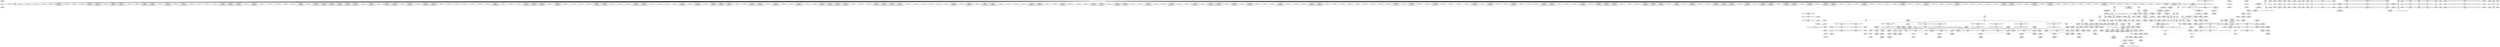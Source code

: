 digraph {
	CE0x4405220 [shape=record,shape=Mrecord,label="{CE0x4405220|selinux_xfrm_delete:if.end7}"]
	CE0x43d6d30 [shape=record,shape=Mrecord,label="{CE0x43d6d30|i64*_getelementptr_inbounds_(_2_x_i64_,_2_x_i64_*___llvm_gcov_ctr13,_i64_0,_i64_0)|*Constant*|*SummSink*}"]
	"CONST[source:1(input),value:2(dynamic)][purpose:{object}][SrcIdx:1]"
	CE0x43f1c40 [shape=record,shape=Mrecord,label="{CE0x43f1c40|i64*_getelementptr_inbounds_(_15_x_i64_,_15_x_i64_*___llvm_gcov_ctr25,_i64_0,_i64_0)|*Constant*}"]
	CE0x44376d0 [shape=record,shape=Mrecord,label="{CE0x44376d0|selinux_xfrm_delete:tobool5|security/selinux/xfrm.c,144}"]
	CE0x441cf30 [shape=record,shape=Mrecord,label="{CE0x441cf30|selinux_xfrm_delete:tmp29|security/selinux/xfrm.c,147|*SummSource*}"]
	CE0x43d97e0 [shape=record,shape=Mrecord,label="{CE0x43d97e0|864:_%struct.xfrm_sec_ctx*,_:_CRE_56,60_|*MultipleSource*|security/selinux/xfrm.c,394|Function::selinux_xfrm_state_delete&Arg::x::}"]
	CE0x440d230 [shape=record,shape=Mrecord,label="{CE0x440d230|selinux_xfrm_delete:if.end7|*SummSink*}"]
	CE0x43e3460 [shape=record,shape=Mrecord,label="{CE0x43e3460|864:_%struct.xfrm_sec_ctx*,_:_CRE_177,178_}"]
	CE0x4400960 [shape=record,shape=Mrecord,label="{CE0x4400960|selinux_xfrm_delete:tmp13|security/selinux/xfrm.c,142}"]
	CE0x43e72f0 [shape=record,shape=Mrecord,label="{CE0x43e72f0|864:_%struct.xfrm_sec_ctx*,_:_CRE_248,249_|*MultipleSource*|security/selinux/xfrm.c,394|Function::selinux_xfrm_state_delete&Arg::x::}"]
	CE0x43fd4a0 [shape=record,shape=Mrecord,label="{CE0x43fd4a0|selinux_xfrm_delete:tmp19|security/selinux/xfrm.c,142}"]
	CE0x446d520 [shape=record,shape=Mrecord,label="{CE0x446d520|get_current227:tmp}"]
	CE0x43e4d40 [shape=record,shape=Mrecord,label="{CE0x43e4d40|selinux_xfrm_state_delete:security|security/selinux/xfrm.c,394|*SummSink*}"]
	CE0x43d6f40 [shape=record,shape=Mrecord,label="{CE0x43d6f40|864:_%struct.xfrm_sec_ctx*,_:_CRE_67,68_}"]
	CE0x43dff10 [shape=record,shape=Mrecord,label="{CE0x43dff10|864:_%struct.xfrm_sec_ctx*,_:_CRE_128,129_}"]
	CE0x43efe50 [shape=record,shape=Mrecord,label="{CE0x43efe50|864:_%struct.xfrm_sec_ctx*,_:_CRE_706,707_}"]
	CE0x4401360 [shape=record,shape=Mrecord,label="{CE0x4401360|4:_i32,_:_CR_12,16_|*MultipleSource*|security/selinux/xfrm.c,147|security/selinux/xfrm.c,142|security/selinux/xfrm.c,142}"]
	CE0x43e48e0 [shape=record,shape=Mrecord,label="{CE0x43e48e0|864:_%struct.xfrm_sec_ctx*,_:_CRE_151,152_}"]
	CE0x4434d70 [shape=record,shape=Mrecord,label="{CE0x4434d70|128:_i8*,_:_CR_128,136_|*MultipleSource*|security/selinux/xfrm.c,142|security/selinux/xfrm.c,142}"]
	CE0x43dc280 [shape=record,shape=Mrecord,label="{CE0x43dc280|selinux_xfrm_state_delete:tmp1|*SummSink*}"]
	CE0x43e37b0 [shape=record,shape=Mrecord,label="{CE0x43e37b0|selinux_xfrm_delete:land.lhs.true2|*SummSource*}"]
	CE0x4431bb0 [shape=record,shape=Mrecord,label="{CE0x4431bb0|i32_22|*Constant*|*SummSource*}"]
	CE0x4435940 [shape=record,shape=Mrecord,label="{CE0x4435940|selinux_xfrm_delete:tmp20|security/selinux/xfrm.c,142}"]
	CE0x43f0430 [shape=record,shape=Mrecord,label="{CE0x43f0430|selinux_xfrm_state_delete:tmp4|*LoadInst*|security/selinux/xfrm.c,394}"]
	CE0x43ffa60 [shape=record,shape=Mrecord,label="{CE0x43ffa60|_ret_i32_%call,_!dbg_!27714|security/selinux/xfrm.c,394|*SummSink*}"]
	CE0x446c270 [shape=record,shape=Mrecord,label="{CE0x446c270|get_current227:tmp1}"]
	CE0x442f260 [shape=record,shape=Mrecord,label="{CE0x442f260|selinux_xfrm_delete:tmp27|security/selinux/xfrm.c,145}"]
	CE0x43e6cc0 [shape=record,shape=Mrecord,label="{CE0x43e6cc0|864:_%struct.xfrm_sec_ctx*,_:_CRE_21,22_}"]
	CE0x57b85d0 [shape=record,shape=Mrecord,label="{CE0x57b85d0|864:_%struct.xfrm_sec_ctx*,_:_CRE_86,87_}"]
	CE0x440d4a0 [shape=record,shape=Mrecord,label="{CE0x440d4a0|selinux_xfrm_delete:if.then6}"]
	CE0x43f06b0 [shape=record,shape=Mrecord,label="{CE0x43f06b0|864:_%struct.xfrm_sec_ctx*,_:_CRE_720,728_|*MultipleSource*|security/selinux/xfrm.c,394|Function::selinux_xfrm_state_delete&Arg::x::}"]
	CE0x43e9e50 [shape=record,shape=Mrecord,label="{CE0x43e9e50|selinux_xfrm_delete:tmp16|security/selinux/xfrm.c,142|*SummSink*}"]
	CE0x4445370 [shape=record,shape=Mrecord,label="{CE0x4445370|avc_has_perm:ssid|Function::avc_has_perm&Arg::ssid::}"]
	CE0x43f4b00 [shape=record,shape=Mrecord,label="{CE0x43f4b00|864:_%struct.xfrm_sec_ctx*,_:_CRE_287,288_}"]
	CE0x44653e0 [shape=record,shape=Mrecord,label="{CE0x44653e0|selinux_xfrm_delete:retval.0|*SummSink*}"]
	CE0x43fefb0 [shape=record,shape=Mrecord,label="{CE0x43fefb0|864:_%struct.xfrm_sec_ctx*,_:_CRE_23,24_}"]
	CE0x43d7960 [shape=record,shape=Mrecord,label="{CE0x43d7960|864:_%struct.xfrm_sec_ctx*,_:_CRE_132,133_}"]
	CE0x43e9450 [shape=record,shape=Mrecord,label="{CE0x43e9450|avc_has_perm:requested|Function::avc_has_perm&Arg::requested::}"]
	CE0x43e32b0 [shape=record,shape=Mrecord,label="{CE0x43e32b0|864:_%struct.xfrm_sec_ctx*,_:_CRE_0,8_|*MultipleSource*|security/selinux/xfrm.c,394|Function::selinux_xfrm_state_delete&Arg::x::}"]
	CE0x442de60 [shape=record,shape=Mrecord,label="{CE0x442de60|4:_i32,_:_CR_20,24_|*MultipleSource*|security/selinux/xfrm.c,147|security/selinux/xfrm.c,142|security/selinux/xfrm.c,142}"]
	CE0x43f36b0 [shape=record,shape=Mrecord,label="{CE0x43f36b0|selinux_xfrm_delete:tmp}"]
	CE0x4435b80 [shape=record,shape=Mrecord,label="{CE0x4435b80|i64_10|*Constant*|*SummSink*}"]
	CE0x43daf70 [shape=record,shape=Mrecord,label="{CE0x43daf70|864:_%struct.xfrm_sec_ctx*,_:_CRE_456,460_|*MultipleSource*|security/selinux/xfrm.c,394|Function::selinux_xfrm_state_delete&Arg::x::}"]
	CE0x43fa750 [shape=record,shape=Mrecord,label="{CE0x43fa750|864:_%struct.xfrm_sec_ctx*,_:_CRE_148,149_}"]
	CE0x43ded00 [shape=record,shape=Mrecord,label="{CE0x43ded00|864:_%struct.xfrm_sec_ctx*,_:_CRE_428,432_|*MultipleSource*|security/selinux/xfrm.c,394|Function::selinux_xfrm_state_delete&Arg::x::}"]
	CE0x43eba30 [shape=record,shape=Mrecord,label="{CE0x43eba30|selinux_xfrm_delete:tobool1|security/selinux/xfrm.c,142|*SummSink*}"]
	CE0x4404440 [shape=record,shape=Mrecord,label="{CE0x4404440|i64*_getelementptr_inbounds_(_15_x_i64_,_15_x_i64_*___llvm_gcov_ctr25,_i64_0,_i64_9)|*Constant*|*SummSink*}"]
	CE0x4435790 [shape=record,shape=Mrecord,label="{CE0x4435790|%struct.xfrm_sec_ctx*_null|*Constant*}"]
	CE0x43f3c90 [shape=record,shape=Mrecord,label="{CE0x43f3c90|864:_%struct.xfrm_sec_ctx*,_:_CRE_224,228_|*MultipleSource*|security/selinux/xfrm.c,394|Function::selinux_xfrm_state_delete&Arg::x::}"]
	CE0x4412120 [shape=record,shape=Mrecord,label="{CE0x4412120|864:_%struct.xfrm_sec_ctx*,_:_CRE_119,120_}"]
	CE0x43ff690 [shape=record,shape=Mrecord,label="{CE0x43ff690|selinux_xfrm_delete:tobool|security/selinux/xfrm.c,142|*SummSource*}"]
	CE0x43e5010 [shape=record,shape=Mrecord,label="{CE0x43e5010|i64*_getelementptr_inbounds_(_2_x_i64_,_2_x_i64_*___llvm_gcov_ctr21,_i64_0,_i64_1)|*Constant*|*SummSource*}"]
	CE0x441d990 [shape=record,shape=Mrecord,label="{CE0x441d990|i64_0|*Constant*|*SummSource*}"]
	CE0x441feb0 [shape=record,shape=Mrecord,label="{CE0x441feb0|selinux_xfrm_delete:tmp12|security/selinux/xfrm.c,142|*SummSource*}"]
	CE0x43f4ec0 [shape=record,shape=Mrecord,label="{CE0x43f4ec0|864:_%struct.xfrm_sec_ctx*,_:_CRE_290,291_}"]
	CE0x43de160 [shape=record,shape=Mrecord,label="{CE0x43de160|864:_%struct.xfrm_sec_ctx*,_:_CRE_384,392_|*MultipleSource*|security/selinux/xfrm.c,394|Function::selinux_xfrm_state_delete&Arg::x::}"]
	CE0x43eb740 [shape=record,shape=Mrecord,label="{CE0x43eb740|selinux_xfrm_delete:tmp8|security/selinux/xfrm.c,142|*SummSource*}"]
	CE0x43e73d0 [shape=record,shape=Mrecord,label="{CE0x43e73d0|864:_%struct.xfrm_sec_ctx*,_:_CRE_249,250_|*MultipleSource*|security/selinux/xfrm.c,394|Function::selinux_xfrm_state_delete&Arg::x::}"]
	CE0x4429b30 [shape=record,shape=Mrecord,label="{CE0x4429b30|COLLAPSED:_GCMRE___llvm_gcov_ctr21_internal_global_2_x_i64_zeroinitializer:_elem_0:default:}"]
	CE0x43f17d0 [shape=record,shape=Mrecord,label="{CE0x43f17d0|864:_%struct.xfrm_sec_ctx*,_:_CRE_80,81_}"]
	CE0x441ffc0 [shape=record,shape=Mrecord,label="{CE0x441ffc0|selinux_xfrm_delete:tmp12|security/selinux/xfrm.c,142|*SummSink*}"]
	CE0x441edf0 [shape=record,shape=Mrecord,label="{CE0x441edf0|selinux_xfrm_delete:if.then}"]
	CE0x44476e0 [shape=record,shape=Mrecord,label="{CE0x44476e0|_ret_i32_%retval.0,_!dbg_!27728|security/selinux/avc.c,775}"]
	CE0x4464ad0 [shape=record,shape=Mrecord,label="{CE0x4464ad0|_call_void_mcount()_#3|*SummSource*}"]
	CE0x43d9e10 [shape=record,shape=Mrecord,label="{CE0x43d9e10|i64*_getelementptr_inbounds_(_2_x_i64_,_2_x_i64_*___llvm_gcov_ctr13,_i64_0,_i64_0)|*Constant*}"]
	CE0x43df100 [shape=record,shape=Mrecord,label="{CE0x43df100|selinux_xfrm_state_delete:tmp3}"]
	CE0x440b340 [shape=record,shape=Mrecord,label="{CE0x440b340|i64_0|*Constant*}"]
	CE0x43de350 [shape=record,shape=Mrecord,label="{CE0x43de350|864:_%struct.xfrm_sec_ctx*,_:_CRE_392,400_|*MultipleSource*|security/selinux/xfrm.c,394|Function::selinux_xfrm_state_delete&Arg::x::}"]
	CE0x43eb390 [shape=record,shape=Mrecord,label="{CE0x43eb390|864:_%struct.xfrm_sec_ctx*,_:_CRE_138,139_}"]
	CE0x43f4030 [shape=record,shape=Mrecord,label="{CE0x43f4030|864:_%struct.xfrm_sec_ctx*,_:_CRE_232,240_|*MultipleSource*|security/selinux/xfrm.c,394|Function::selinux_xfrm_state_delete&Arg::x::}"]
	CE0x440c520 [shape=record,shape=Mrecord,label="{CE0x440c520|i32_1|*Constant*|*SummSink*}"]
	CE0x43ef570 [shape=record,shape=Mrecord,label="{CE0x43ef570|864:_%struct.xfrm_sec_ctx*,_:_CRE_697,698_}"]
	CE0x43ec4b0 [shape=record,shape=Mrecord,label="{CE0x43ec4b0|selinux_xfrm_delete:tmp8|security/selinux/xfrm.c,142}"]
	CE0x44070a0 [shape=record,shape=Mrecord,label="{CE0x44070a0|GLOBAL:selinux_xfrm_delete|*Constant*}"]
	CE0x4466940 [shape=record,shape=Mrecord,label="{CE0x4466940|i64*_getelementptr_inbounds_(_2_x_i64_,_2_x_i64_*___llvm_gcov_ctr21,_i64_0,_i64_0)|*Constant*|*SummSource*}"]
	CE0x43cc750 [shape=record,shape=Mrecord,label="{CE0x43cc750|864:_%struct.xfrm_sec_ctx*,_:_CRE_101,102_}"]
	CE0x4409ea0 [shape=record,shape=Mrecord,label="{CE0x4409ea0|get_current227:entry|*SummSource*}"]
	CE0x43e33a0 [shape=record,shape=Mrecord,label="{CE0x43e33a0|864:_%struct.xfrm_sec_ctx*,_:_CRE_176,177_}"]
	CE0x43e3590 [shape=record,shape=Mrecord,label="{CE0x43e3590|864:_%struct.xfrm_sec_ctx*,_:_CRE_182,183_}"]
	CE0x43ffbc0 [shape=record,shape=Mrecord,label="{CE0x43ffbc0|selinux_xfrm_delete:return}"]
	CE0x43e8940 [shape=record,shape=Mrecord,label="{CE0x43e8940|i64_5|*Constant*}"]
	CE0x43f3ea0 [shape=record,shape=Mrecord,label="{CE0x43f3ea0|864:_%struct.xfrm_sec_ctx*,_:_CRE_228,232_|*MultipleSource*|security/selinux/xfrm.c,394|Function::selinux_xfrm_state_delete&Arg::x::}"]
	CE0x43db2d0 [shape=record,shape=Mrecord,label="{CE0x43db2d0|864:_%struct.xfrm_sec_ctx*,_:_CRE_472,480_|*MultipleSource*|security/selinux/xfrm.c,394|Function::selinux_xfrm_state_delete&Arg::x::}"]
	CE0x43e3a90 [shape=record,shape=Mrecord,label="{CE0x43e3a90|selinux_xfrm_delete:land.lhs.true|*SummSource*}"]
	CE0x43e18e0 [shape=record,shape=Mrecord,label="{CE0x43e18e0|selinux_xfrm_delete:tmp1}"]
	CE0x43deb10 [shape=record,shape=Mrecord,label="{CE0x43deb10|864:_%struct.xfrm_sec_ctx*,_:_CRE_424,428_|*MultipleSource*|security/selinux/xfrm.c,394|Function::selinux_xfrm_state_delete&Arg::x::}"]
	CE0x44157c0 [shape=record,shape=Mrecord,label="{CE0x44157c0|864:_%struct.xfrm_sec_ctx*,_:_CRE_112,113_}"]
	CE0x43f2a50 [shape=record,shape=Mrecord,label="{CE0x43f2a50|864:_%struct.xfrm_sec_ctx*,_:_CRE_40,48_|*MultipleSource*|security/selinux/xfrm.c,394|Function::selinux_xfrm_state_delete&Arg::x::}"]
	CE0x43f5c10 [shape=record,shape=Mrecord,label="{CE0x43f5c10|864:_%struct.xfrm_sec_ctx*,_:_CRE_146,147_}"]
	CE0x43f5600 [shape=record,shape=Mrecord,label="{CE0x43f5600|864:_%struct.xfrm_sec_ctx*,_:_CRE_131,132_}"]
	CE0x43df4d0 [shape=record,shape=Mrecord,label="{CE0x43df4d0|864:_%struct.xfrm_sec_ctx*,_:_CRE_696,697_}"]
	CE0x43dc540 [shape=record,shape=Mrecord,label="{CE0x43dc540|selinux_xfrm_state_delete:tmp1|*SummSource*}"]
	CE0x44451f0 [shape=record,shape=Mrecord,label="{CE0x44451f0|avc_has_perm:entry|*SummSink*}"]
	CE0x43d38a0 [shape=record,shape=Mrecord,label="{CE0x43d38a0|864:_%struct.xfrm_sec_ctx*,_:_CRE_20,21_}"]
	CE0x43eb470 [shape=record,shape=Mrecord,label="{CE0x43eb470|864:_%struct.xfrm_sec_ctx*,_:_CRE_143,144_}"]
	CE0x4466830 [shape=record,shape=Mrecord,label="{CE0x4466830|get_current227:bb|*SummSink*}"]
	CE0x4422690 [shape=record,shape=Mrecord,label="{CE0x4422690|%struct.task_struct.1015**_bitcast_(%struct.task_struct**_current_task_to_%struct.task_struct.1015**)|*Constant*|*SummSource*}"]
	CE0x43f07f0 [shape=record,shape=Mrecord,label="{CE0x43f07f0|864:_%struct.xfrm_sec_ctx*,_:_CRE_728,736_|*MultipleSource*|security/selinux/xfrm.c,394|Function::selinux_xfrm_state_delete&Arg::x::}"]
	CE0x43e6930 [shape=record,shape=Mrecord,label="{CE0x43e6930|selinux_xfrm_delete:tmp3|*SummSink*}"]
	CE0x4445000 [shape=record,shape=Mrecord,label="{CE0x4445000|avc_has_perm:entry|*SummSource*}"]
	CE0x43f32b0 [shape=record,shape=Mrecord,label="{CE0x43f32b0|864:_%struct.xfrm_sec_ctx*,_:_CRE_79,80_}"]
	CE0x3e95af0 [shape=record,shape=Mrecord,label="{CE0x3e95af0|864:_%struct.xfrm_sec_ctx*,_:_CRE_204,205_|*MultipleSource*|security/selinux/xfrm.c,394|Function::selinux_xfrm_state_delete&Arg::x::}"]
	CE0x43ebb40 [shape=record,shape=Mrecord,label="{CE0x43ebb40|i64_4|*Constant*}"]
	CE0x43fced0 [shape=record,shape=Mrecord,label="{CE0x43fced0|selinux_xfrm_delete:cred|security/selinux/xfrm.c,142}"]
	CE0x43f19c0 [shape=record,shape=Mrecord,label="{CE0x43f19c0|selinux_xfrm_delete:do.body}"]
	CE0x43ed520 [shape=record,shape=Mrecord,label="{CE0x43ed520|i1_true|*Constant*|*SummSource*}"]
	CE0x43e8cf0 [shape=record,shape=Mrecord,label="{CE0x43e8cf0|selinux_xfrm_delete:tmp9|security/selinux/xfrm.c,142}"]
	CE0x43e14c0 [shape=record,shape=Mrecord,label="{CE0x43e14c0|864:_%struct.xfrm_sec_ctx*,_:_CRE_216,220_|*MultipleSource*|security/selinux/xfrm.c,394|Function::selinux_xfrm_state_delete&Arg::x::}"]
	CE0x4443e00 [shape=record,shape=Mrecord,label="{CE0x4443e00|4:_i32,_:_CRE_4,8_|*MultipleSource*|security/selinux/xfrm.c,147|*LoadInst*|security/selinux/xfrm.c,394|Function::selinux_xfrm_delete&Arg::ctx::}"]
	CE0x43e3950 [shape=record,shape=Mrecord,label="{CE0x43e3950|selinux_xfrm_delete:land.lhs.true}"]
	CE0x4400be0 [shape=record,shape=Mrecord,label="{CE0x4400be0|selinux_xfrm_delete:tmp13|security/selinux/xfrm.c,142|*SummSink*}"]
	CE0x43dab90 [shape=record,shape=Mrecord,label="{CE0x43dab90|864:_%struct.xfrm_sec_ctx*,_:_CRE_448,452_|*MultipleSource*|security/selinux/xfrm.c,394|Function::selinux_xfrm_state_delete&Arg::x::}"]
	CE0x43ee610 [shape=record,shape=Mrecord,label="{CE0x43ee610|864:_%struct.xfrm_sec_ctx*,_:_CRE_632,636_|*MultipleSource*|security/selinux/xfrm.c,394|Function::selinux_xfrm_state_delete&Arg::x::}"]
	CE0x43fe6e0 [shape=record,shape=Mrecord,label="{CE0x43fe6e0|864:_%struct.xfrm_sec_ctx*,_:_CRE_616,624_|*MultipleSource*|security/selinux/xfrm.c,394|Function::selinux_xfrm_state_delete&Arg::x::}"]
	CE0x43db140 [shape=record,shape=Mrecord,label="{CE0x43db140|864:_%struct.xfrm_sec_ctx*,_:_CRE_464,472_|*MultipleSource*|security/selinux/xfrm.c,394|Function::selinux_xfrm_state_delete&Arg::x::}"]
	CE0x43fba60 [shape=record,shape=Mrecord,label="{CE0x43fba60|864:_%struct.xfrm_sec_ctx*,_:_CRE_277,278_}"]
	CE0x43fdc00 [shape=record,shape=Mrecord,label="{CE0x43fdc00|864:_%struct.xfrm_sec_ctx*,_:_CRE_552,560_|*MultipleSource*|security/selinux/xfrm.c,394|Function::selinux_xfrm_state_delete&Arg::x::}"]
	CE0x43ddc80 [shape=record,shape=Mrecord,label="{CE0x43ddc80|864:_%struct.xfrm_sec_ctx*,_:_CRE_135,136_}"]
	CE0x4431ef0 [shape=record,shape=Mrecord,label="{CE0x4431ef0|selinux_xfrm_delete:security|security/selinux/xfrm.c,142}"]
	CE0x44370f0 [shape=record,shape=Mrecord,label="{CE0x44370f0|selinux_xfrm_delete:tmp21|security/selinux/xfrm.c,142|*SummSink*}"]
	CE0x43e1630 [shape=record,shape=Mrecord,label="{CE0x43e1630|864:_%struct.xfrm_sec_ctx*,_:_CRE_220,224_|*MultipleSource*|security/selinux/xfrm.c,394|Function::selinux_xfrm_state_delete&Arg::x::}"]
	CE0x4444e90 [shape=record,shape=Mrecord,label="{CE0x4444e90|avc_has_perm:entry}"]
	CE0x43e2560 [shape=record,shape=Mrecord,label="{CE0x43e2560|864:_%struct.xfrm_sec_ctx*,_:_CRE_496,504_|*MultipleSource*|security/selinux/xfrm.c,394|Function::selinux_xfrm_state_delete&Arg::x::}"]
	CE0x4422590 [shape=record,shape=Mrecord,label="{CE0x4422590|%struct.task_struct.1015*_(%struct.task_struct.1015**)*_asm_movq_%gs:$_1:P_,$0_,_r,im,_dirflag_,_fpsr_,_flags_|*SummSource*}"]
	CE0x60a8e10 [shape=record,shape=Mrecord,label="{CE0x60a8e10|864:_%struct.xfrm_sec_ctx*,_:_CRE_98,99_}"]
	CE0x440c800 [shape=record,shape=Mrecord,label="{CE0x440c800|i32_3|*Constant*}"]
	CE0x43f22e0 [shape=record,shape=Mrecord,label="{CE0x43f22e0|_call_void_mcount()_#3|*SummSink*}"]
	CE0x43fd770 [shape=record,shape=Mrecord,label="{CE0x43fd770|selinux_xfrm_delete:tmp19|security/selinux/xfrm.c,142|*SummSource*}"]
	CE0x44463e0 [shape=record,shape=Mrecord,label="{CE0x44463e0|i32_4|*Constant*|*SummSource*}"]
	CE0x4408ef0 [shape=record,shape=Mrecord,label="{CE0x4408ef0|selinux_xfrm_state_delete:call|security/selinux/xfrm.c,394}"]
	CE0x43f1a80 [shape=record,shape=Mrecord,label="{CE0x43f1a80|selinux_xfrm_delete:do.body|*SummSource*}"]
	"CONST[source:0(mediator),value:2(dynamic)][purpose:{subject}][SnkIdx:0]"
	CE0x43f9a20 [shape=record,shape=Mrecord,label="{CE0x43f9a20|864:_%struct.xfrm_sec_ctx*,_:_CRE_192,194_|*MultipleSource*|security/selinux/xfrm.c,394|Function::selinux_xfrm_state_delete&Arg::x::}"]
	CE0x4405020 [shape=record,shape=Mrecord,label="{CE0x4405020|selinux_xfrm_delete:tmp18|security/selinux/xfrm.c,142|*SummSink*}"]
	CE0x43dddb0 [shape=record,shape=Mrecord,label="{CE0x43dddb0|864:_%struct.xfrm_sec_ctx*,_:_CRE_139,140_}"]
	CE0x43fb6f0 [shape=record,shape=Mrecord,label="{CE0x43fb6f0|864:_%struct.xfrm_sec_ctx*,_:_CRE_273,274_|*MultipleSource*|security/selinux/xfrm.c,394|Function::selinux_xfrm_state_delete&Arg::x::}"]
	CE0x441ba20 [shape=record,shape=Mrecord,label="{CE0x441ba20|selinux_xfrm_delete:tmp28|security/selinux/xfrm.c,147|*SummSource*}"]
	CE0x43e7280 [shape=record,shape=Mrecord,label="{CE0x43e7280|864:_%struct.xfrm_sec_ctx*,_:_CRE_240,248_|*MultipleSource*|security/selinux/xfrm.c,394|Function::selinux_xfrm_state_delete&Arg::x::}"]
	CE0x4465c00 [shape=record,shape=Mrecord,label="{CE0x4465c00|selinux_xfrm_delete:tmp32|security/selinux/xfrm.c,150}"]
	CE0x4404b70 [shape=record,shape=Mrecord,label="{CE0x4404b70|selinux_xfrm_delete:tmp17|security/selinux/xfrm.c,142|*SummSource*}"]
	CE0x43f5210 [shape=record,shape=Mrecord,label="{CE0x43f5210|864:_%struct.xfrm_sec_ctx*,_:_CRE_73,74_}"]
	CE0x446c2e0 [shape=record,shape=Mrecord,label="{CE0x446c2e0|get_current227:tmp1|*SummSource*}"]
	CE0x43e93e0 [shape=record,shape=Mrecord,label="{CE0x43e93e0|%struct.common_audit_data.1017*_null|*Constant*}"]
	CE0x43eb4e0 [shape=record,shape=Mrecord,label="{CE0x43eb4e0|864:_%struct.xfrm_sec_ctx*,_:_CRE_142,143_}"]
	CE0x4483750 [shape=record,shape=Mrecord,label="{CE0x4483750|get_current227:tmp2|*SummSource*}"]
	CE0x4416850 [shape=record,shape=Mrecord,label="{CE0x4416850|864:_%struct.xfrm_sec_ctx*,_:_CRE_108,109_}"]
	CE0x43ede00 [shape=record,shape=Mrecord,label="{CE0x43ede00|i64*_getelementptr_inbounds_(_15_x_i64_,_15_x_i64_*___llvm_gcov_ctr25,_i64_0,_i64_8)|*Constant*|*SummSource*}"]
	CE0x43e2d70 [shape=record,shape=Mrecord,label="{CE0x43e2d70|864:_%struct.xfrm_sec_ctx*,_:_CRE_190,191_}"]
	CE0x43d8550 [shape=record,shape=Mrecord,label="{CE0x43d8550|selinux_xfrm_state_delete:tmp|*SummSink*}"]
	CE0x43cc810 [shape=record,shape=Mrecord,label="{CE0x43cc810|864:_%struct.xfrm_sec_ctx*,_:_CRE_102,103_}"]
	CE0x442c020 [shape=record,shape=Mrecord,label="{CE0x442c020|selinux_xfrm_delete:tmp25|security/selinux/xfrm.c,144|*SummSource*}"]
	CE0x43cca80 [shape=record,shape=Mrecord,label="{CE0x43cca80|864:_%struct.xfrm_sec_ctx*,_:_CRE_15,16_}"]
	CE0x43f80c0 [shape=record,shape=Mrecord,label="{CE0x43f80c0|selinux_xfrm_delete:tmp2}"]
	CE0x43d9aa0 [shape=record,shape=Mrecord,label="{CE0x43d9aa0|i32_40|*Constant*|*SummSource*}"]
	CE0x43ff070 [shape=record,shape=Mrecord,label="{CE0x43ff070|864:_%struct.xfrm_sec_ctx*,_:_CRE_64,65_}"]
	CE0x4435de0 [shape=record,shape=Mrecord,label="{CE0x4435de0|i64_10|*Constant*|*SummSource*}"]
	CE0x442ecf0 [shape=record,shape=Mrecord,label="{CE0x442ecf0|selinux_xfrm_delete:tmp26|security/selinux/xfrm.c,145}"]
	CE0x43eefc0 [shape=record,shape=Mrecord,label="{CE0x43eefc0|864:_%struct.xfrm_sec_ctx*,_:_CRE_672,680_|*MultipleSource*|security/selinux/xfrm.c,394|Function::selinux_xfrm_state_delete&Arg::x::}"]
	CE0x43d9b50 [shape=record,shape=Mrecord,label="{CE0x43d9b50|i64_1|*Constant*|*SummSink*}"]
	CE0x44358d0 [shape=record,shape=Mrecord,label="{CE0x44358d0|selinux_xfrm_delete:tmp20|security/selinux/xfrm.c,142|*SummSource*}"]
	CE0x4482650 [shape=record,shape=Mrecord,label="{CE0x4482650|get_current227:tmp4|./arch/x86/include/asm/current.h,14|*SummSink*}"]
	CE0x43ef880 [shape=record,shape=Mrecord,label="{CE0x43ef880|864:_%struct.xfrm_sec_ctx*,_:_CRE_700,701_}"]
	CE0x43f2ac0 [shape=record,shape=Mrecord,label="{CE0x43f2ac0|864:_%struct.xfrm_sec_ctx*,_:_CRE_65,66_}"]
	CE0x4410e00 [shape=record,shape=Mrecord,label="{CE0x4410e00|864:_%struct.xfrm_sec_ctx*,_:_CRE_125,126_}"]
	CE0x43e36f0 [shape=record,shape=Mrecord,label="{CE0x43e36f0|selinux_xfrm_delete:land.lhs.true2}"]
	CE0x43dbd30 [shape=record,shape=Mrecord,label="{CE0x43dbd30|864:_%struct.xfrm_sec_ctx*,_:_CRE_544,548_|*MultipleSource*|security/selinux/xfrm.c,394|Function::selinux_xfrm_state_delete&Arg::x::}"]
	CE0x4429600 [shape=record,shape=Mrecord,label="{CE0x4429600|i64*_getelementptr_inbounds_(_2_x_i64_,_2_x_i64_*___llvm_gcov_ctr21,_i64_0,_i64_0)|*Constant*}"]
	CE0x43fee40 [shape=record,shape=Mrecord,label="{CE0x43fee40|i64*_getelementptr_inbounds_(_15_x_i64_,_15_x_i64_*___llvm_gcov_ctr25,_i64_0,_i64_1)|*Constant*|*SummSource*}"]
	CE0x4404ce0 [shape=record,shape=Mrecord,label="{CE0x4404ce0|selinux_xfrm_delete:tmp17|security/selinux/xfrm.c,142|*SummSink*}"]
	CE0x43edab0 [shape=record,shape=Mrecord,label="{CE0x43edab0|i64*_getelementptr_inbounds_(_15_x_i64_,_15_x_i64_*___llvm_gcov_ctr25,_i64_0,_i64_8)|*Constant*}"]
	CE0x43f0bc0 [shape=record,shape=Mrecord,label="{CE0x43f0bc0|864:_%struct.xfrm_sec_ctx*,_:_CRE_744,752_|*MultipleSource*|security/selinux/xfrm.c,394|Function::selinux_xfrm_state_delete&Arg::x::}"]
	CE0x440d3a0 [shape=record,shape=Mrecord,label="{CE0x440d3a0|_ret_i32_%retval.0,_!dbg_!27751|security/selinux/xfrm.c,150|*SummSource*}"]
	CE0x4420ed0 [shape=record,shape=Mrecord,label="{CE0x4420ed0|selinux_xfrm_delete:tmp7|security/selinux/xfrm.c,142|*SummSink*}"]
	CE0x43d7d20 [shape=record,shape=Mrecord,label="{CE0x43d7d20|i32_0|*Constant*|*SummSource*}"]
	CE0x44026d0 [shape=record,shape=Mrecord,label="{CE0x44026d0|_call_void_lockdep_rcu_suspicious(i8*_getelementptr_inbounds_(_24_x_i8_,_24_x_i8_*_.str244,_i32_0,_i32_0),_i32_142,_i8*_getelementptr_inbounds_(_45_x_i8_,_45_x_i8_*_.str1245,_i32_0,_i32_0))_#10,_!dbg_!27729|security/selinux/xfrm.c,142|*SummSink*}"]
	CE0x43db4a0 [shape=record,shape=Mrecord,label="{CE0x43db4a0|864:_%struct.xfrm_sec_ctx*,_:_CRE_504,512_|*MultipleSource*|security/selinux/xfrm.c,394|Function::selinux_xfrm_state_delete&Arg::x::}"]
	CE0x43f49c0 [shape=record,shape=Mrecord,label="{CE0x43f49c0|864:_%struct.xfrm_sec_ctx*,_:_CRE_286,287_}"]
	CE0x44478c0 [shape=record,shape=Mrecord,label="{CE0x44478c0|avc_has_perm:auditdata|Function::avc_has_perm&Arg::auditdata::}"]
	CE0x4447a30 [shape=record,shape=Mrecord,label="{CE0x4447a30|avc_has_perm:auditdata|Function::avc_has_perm&Arg::auditdata::|*SummSource*}"]
	CE0x43fcd00 [shape=record,shape=Mrecord,label="{CE0x43fcd00|selinux_xfrm_delete:cred|security/selinux/xfrm.c,142|*SummSink*}"]
	CE0x43dd7c0 [shape=record,shape=Mrecord,label="{CE0x43dd7c0|selinux_xfrm_delete:tmp6|security/selinux/xfrm.c,142|*SummSink*}"]
	CE0x43e3020 [shape=record,shape=Mrecord,label="{CE0x43e3020|selinux_xfrm_delete:tmp3|*SummSource*}"]
	CE0x43dfc60 [shape=record,shape=Mrecord,label="{CE0x43dfc60|864:_%struct.xfrm_sec_ctx*,_:_CRE_312,320_|*MultipleSource*|security/selinux/xfrm.c,394|Function::selinux_xfrm_state_delete&Arg::x::}"]
	CE0x4409ca0 [shape=record,shape=Mrecord,label="{CE0x4409ca0|get_current227:entry}"]
	CE0x43e2b30 [shape=record,shape=Mrecord,label="{CE0x43e2b30|864:_%struct.xfrm_sec_ctx*,_:_CRE_187,188_}"]
	CE0x442eff0 [shape=record,shape=Mrecord,label="{CE0x442eff0|selinux_xfrm_delete:tmp26|security/selinux/xfrm.c,145|*SummSink*}"]
	CE0x43f3720 [shape=record,shape=Mrecord,label="{CE0x43f3720|COLLAPSED:_GCMRE___llvm_gcov_ctr25_internal_global_15_x_i64_zeroinitializer:_elem_0:default:}"]
	CE0x44364d0 [shape=record,shape=Mrecord,label="{CE0x44364d0|selinux_xfrm_delete:tmp23|security/selinux/xfrm.c,144}"]
	CE0x440b160 [shape=record,shape=Mrecord,label="{CE0x440b160|i64_2|*Constant*|*SummSource*}"]
	CE0x43e3600 [shape=record,shape=Mrecord,label="{CE0x43e3600|864:_%struct.xfrm_sec_ctx*,_:_CRE_180,181_}"]
	CE0x43e0020 [shape=record,shape=Mrecord,label="{CE0x43e0020|864:_%struct.xfrm_sec_ctx*,_:_CRE_129,130_}"]
	CE0x43dc1d0 [shape=record,shape=Mrecord,label="{CE0x43dc1d0|i32_0|*Constant*|*SummSink*}"]
	CE0x43f15b0 [shape=record,shape=Mrecord,label="{CE0x43f15b0|864:_%struct.xfrm_sec_ctx*,_:_CRE_165,166_}"]
	CE0x43e2e10 [shape=record,shape=Mrecord,label="{CE0x43e2e10|selinux_xfrm_delete:tmp2|*SummSink*}"]
	CE0x43eaa20 [shape=record,shape=Mrecord,label="{CE0x43eaa20|864:_%struct.xfrm_sec_ctx*,_:_CRE_203,204_|*MultipleSource*|security/selinux/xfrm.c,394|Function::selinux_xfrm_state_delete&Arg::x::}"]
	CE0x43ee290 [shape=record,shape=Mrecord,label="{CE0x43ee290|864:_%struct.xfrm_sec_ctx*,_:_CRE_624,628_|*MultipleSource*|security/selinux/xfrm.c,394|Function::selinux_xfrm_state_delete&Arg::x::}"]
	CE0x442a460 [shape=record,shape=Mrecord,label="{CE0x442a460|GLOBAL:lockdep_rcu_suspicious|*Constant*|*SummSource*}"]
	CE0x43d9310 [shape=record,shape=Mrecord,label="{CE0x43d9310|i64_1|*Constant*|*SummSource*}"]
	CE0x440fd00 [shape=record,shape=Mrecord,label="{CE0x440fd00|864:_%struct.xfrm_sec_ctx*,_:_CRE_124,125_}"]
	CE0x43ef690 [shape=record,shape=Mrecord,label="{CE0x43ef690|864:_%struct.xfrm_sec_ctx*,_:_CRE_701,702_}"]
	CE0x441b9b0 [shape=record,shape=Mrecord,label="{CE0x441b9b0|selinux_xfrm_delete:tmp28|security/selinux/xfrm.c,147}"]
	CE0x442e630 [shape=record,shape=Mrecord,label="{CE0x442e630|avc_has_perm:tclass|Function::avc_has_perm&Arg::tclass::}"]
	CE0x43e9810 [shape=record,shape=Mrecord,label="{CE0x43e9810|%struct.common_audit_data.1017*_null|*Constant*|*SummSink*}"]
	CE0x440d510 [shape=record,shape=Mrecord,label="{CE0x440d510|selinux_xfrm_delete:if.then6|*SummSource*}"]
	CE0x4464e00 [shape=record,shape=Mrecord,label="{CE0x4464e00|i64*_getelementptr_inbounds_(_15_x_i64_,_15_x_i64_*___llvm_gcov_ctr25,_i64_0,_i64_14)|*Constant*}"]
	CE0x43d8b80 [shape=record,shape=Mrecord,label="{CE0x43d8b80|i64_1|*Constant*}"]
	CE0x4400e20 [shape=record,shape=Mrecord,label="{CE0x4400e20|4:_i32,_:_CR_0,4_|*MultipleSource*|security/selinux/xfrm.c,147|security/selinux/xfrm.c,142|security/selinux/xfrm.c,142}"]
	CE0x43f3030 [shape=record,shape=Mrecord,label="{CE0x43f3030|864:_%struct.xfrm_sec_ctx*,_:_CRE_105,106_}"]
	CE0x43f2580 [shape=record,shape=Mrecord,label="{CE0x43f2580|selinux_xfrm_state_delete:tmp1}"]
	CE0x43e6410 [shape=record,shape=Mrecord,label="{CE0x43e6410|selinux_xfrm_delete:bb}"]
	CE0x43d8970 [shape=record,shape=Mrecord,label="{CE0x43d8970|i32_40|*Constant*|*SummSink*}"]
	CE0x442e3c0 [shape=record,shape=Mrecord,label="{CE0x442e3c0|i32_3|*Constant*|*SummSource*}"]
	CE0x44667c0 [shape=record,shape=Mrecord,label="{CE0x44667c0|get_current227:bb|*SummSource*}"]
	CE0x43e1ff0 [shape=record,shape=Mrecord,label="{CE0x43e1ff0|864:_%struct.xfrm_sec_ctx*,_:_CRE_480,484_|*MultipleSource*|security/selinux/xfrm.c,394|Function::selinux_xfrm_state_delete&Arg::x::}"]
	CE0x43eebe0 [shape=record,shape=Mrecord,label="{CE0x43eebe0|864:_%struct.xfrm_sec_ctx*,_:_CRE_656,664_|*MultipleSource*|security/selinux/xfrm.c,394|Function::selinux_xfrm_state_delete&Arg::x::}"]
	CE0x43f1620 [shape=record,shape=Mrecord,label="{CE0x43f1620|864:_%struct.xfrm_sec_ctx*,_:_CRE_162,163_}"]
	CE0x3cce0f0 [shape=record,shape=Mrecord,label="{CE0x3cce0f0|864:_%struct.xfrm_sec_ctx*,_:_CRE_96,97_}"]
	CE0x43f9850 [shape=record,shape=Mrecord,label="{CE0x43f9850|864:_%struct.xfrm_sec_ctx*,_:_CRE_191,192_}"]
	CE0x441db10 [shape=record,shape=Mrecord,label="{CE0x441db10|GLOBAL:__llvm_gcov_ctr25|Global_var:__llvm_gcov_ctr25|*SummSink*}"]
	CE0x43e4570 [shape=record,shape=Mrecord,label="{CE0x43e4570|864:_%struct.xfrm_sec_ctx*,_:_CRE_70,71_}"]
	CE0x4445bc0 [shape=record,shape=Mrecord,label="{CE0x4445bc0|i16_39|*Constant*}"]
	CE0x4421400 [shape=record,shape=Mrecord,label="{CE0x4421400|GLOBAL:selinux_xfrm_delete.__warned|Global_var:selinux_xfrm_delete.__warned|*SummSink*}"]
	CE0x4403df0 [shape=record,shape=Mrecord,label="{CE0x4403df0|i8*_getelementptr_inbounds_(_45_x_i8_,_45_x_i8_*_.str1245,_i32_0,_i32_0)|*Constant*|*SummSource*}"]
	CE0x4407630 [shape=record,shape=Mrecord,label="{CE0x4407630|864:_%struct.xfrm_sec_ctx*,_:_CRE_784,788_|*MultipleSource*|security/selinux/xfrm.c,394|Function::selinux_xfrm_state_delete&Arg::x::}"]
	CE0x57b8510 [shape=record,shape=Mrecord,label="{CE0x57b8510|864:_%struct.xfrm_sec_ctx*,_:_CRE_85,86_}"]
	CE0x43e5a10 [shape=record,shape=Mrecord,label="{CE0x43e5a10|864:_%struct.xfrm_sec_ctx*,_:_CRE_344,352_|*MultipleSource*|security/selinux/xfrm.c,394|Function::selinux_xfrm_state_delete&Arg::x::}"]
	CE0x4466140 [shape=record,shape=Mrecord,label="{CE0x4466140|get_current227:bb}"]
	CE0x4404a90 [shape=record,shape=Mrecord,label="{CE0x4404a90|GLOBAL:get_current227|*Constant*}"]
	CE0x43e0f20 [shape=record,shape=Mrecord,label="{CE0x43e0f20|864:_%struct.xfrm_sec_ctx*,_:_CRE_167,168_}"]
	CE0x43fd600 [shape=record,shape=Mrecord,label="{CE0x43fd600|selinux_xfrm_delete:tmp19|security/selinux/xfrm.c,142|*SummSink*}"]
	CE0x43da510 [shape=record,shape=Mrecord,label="{CE0x43da510|864:_%struct.xfrm_sec_ctx*,_:_CRE_198,200_|*MultipleSource*|security/selinux/xfrm.c,394|Function::selinux_xfrm_state_delete&Arg::x::}"]
	CE0x43de920 [shape=record,shape=Mrecord,label="{CE0x43de920|864:_%struct.xfrm_sec_ctx*,_:_CRE_416,424_|*MultipleSource*|security/selinux/xfrm.c,394|Function::selinux_xfrm_state_delete&Arg::x::}"]
	CE0x4408990 [shape=record,shape=Mrecord,label="{CE0x4408990|864:_%struct.xfrm_sec_ctx*,_:_CRE_864,872_|*MultipleSource*|security/selinux/xfrm.c,394|Function::selinux_xfrm_state_delete&Arg::x::}"]
	CE0x43fcbe0 [shape=record,shape=Mrecord,label="{CE0x43fcbe0|i32_78|*Constant*|*SummSource*}"]
	CE0x43e2180 [shape=record,shape=Mrecord,label="{CE0x43e2180|864:_%struct.xfrm_sec_ctx*,_:_CRE_484,488_|*MultipleSource*|security/selinux/xfrm.c,394|Function::selinux_xfrm_state_delete&Arg::x::}"]
	CE0x43e6600 [shape=record,shape=Mrecord,label="{CE0x43e6600|selinux_xfrm_delete:bb|*SummSink*}"]
	CE0x441cdb0 [shape=record,shape=Mrecord,label="{CE0x441cdb0|i32_1|*Constant*}"]
	CE0x4418cc0 [shape=record,shape=Mrecord,label="{CE0x4418cc0|864:_%struct.xfrm_sec_ctx*,_:_CRE_103,104_}"]
	CE0x43fc450 [shape=record,shape=Mrecord,label="{CE0x43fc450|selinux_xfrm_delete:tmp15|security/selinux/xfrm.c,142}"]
	CE0x4400e90 [shape=record,shape=Mrecord,label="{CE0x4400e90|4:_i32,_:_CR_4,8_|*MultipleSource*|security/selinux/xfrm.c,147|security/selinux/xfrm.c,142|security/selinux/xfrm.c,142}"]
	CE0x44455c0 [shape=record,shape=Mrecord,label="{CE0x44455c0|avc_has_perm:ssid|Function::avc_has_perm&Arg::ssid::|*SummSource*}"]
	CE0x442bc40 [shape=record,shape=Mrecord,label="{CE0x442bc40|selinux_xfrm_delete:tmp24|security/selinux/xfrm.c,144|*SummSink*}"]
	CE0x43d3830 [shape=record,shape=Mrecord,label="{CE0x43d3830|864:_%struct.xfrm_sec_ctx*,_:_CRE_19,20_}"]
	CE0x4407c00 [shape=record,shape=Mrecord,label="{CE0x4407c00|864:_%struct.xfrm_sec_ctx*,_:_CRE_808,816_|*MultipleSource*|security/selinux/xfrm.c,394|Function::selinux_xfrm_state_delete&Arg::x::}"]
	CE0x4429e30 [shape=record,shape=Mrecord,label="{CE0x4429e30|i8*_getelementptr_inbounds_(_24_x_i8_,_24_x_i8_*_.str244,_i32_0,_i32_0)|*Constant*}"]
	CE0x44073d0 [shape=record,shape=Mrecord,label="{CE0x44073d0|864:_%struct.xfrm_sec_ctx*,_:_CRE_776,784_|*MultipleSource*|security/selinux/xfrm.c,394|Function::selinux_xfrm_state_delete&Arg::x::}"]
	CE0x4406e60 [shape=record,shape=Mrecord,label="{CE0x4406e60|selinux_xfrm_delete:if.end|*SummSource*}"]
	CE0x44825b0 [shape=record,shape=Mrecord,label="{CE0x44825b0|get_current227:tmp4|./arch/x86/include/asm/current.h,14|*SummSource*}"]
	CE0x43f88a0 [shape=record,shape=Mrecord,label="{CE0x43f88a0|_call_void_mcount()_#3}"]
	CE0x43ff3f0 [shape=record,shape=Mrecord,label="{CE0x43ff3f0|selinux_xfrm_delete:tobool|security/selinux/xfrm.c,142}"]
	CE0x4464b70 [shape=record,shape=Mrecord,label="{CE0x4464b70|_call_void_mcount()_#3|*SummSink*}"]
	CE0x43ff580 [shape=record,shape=Mrecord,label="{CE0x43ff580|selinux_xfrm_delete:tobool|security/selinux/xfrm.c,142|*SummSink*}"]
	CE0x43f74f0 [shape=record,shape=Mrecord,label="{CE0x43f74f0|864:_%struct.xfrm_sec_ctx*,_:_CRE_281,282_}"]
	CE0x43ee800 [shape=record,shape=Mrecord,label="{CE0x43ee800|864:_%struct.xfrm_sec_ctx*,_:_CRE_640,648_|*MultipleSource*|security/selinux/xfrm.c,394|Function::selinux_xfrm_state_delete&Arg::x::}"]
	CE0x43f14d0 [shape=record,shape=Mrecord,label="{CE0x43f14d0|864:_%struct.xfrm_sec_ctx*,_:_CRE_161,162_}"]
	CE0x43e1dc0 [shape=record,shape=Mrecord,label="{CE0x43e1dc0|selinux_xfrm_state_delete:tmp2|*SummSource*}"]
	CE0x43f5100 [shape=record,shape=Mrecord,label="{CE0x43f5100|864:_%struct.xfrm_sec_ctx*,_:_CRE_72,73_}"]
	CE0x441e6c0 [shape=record,shape=Mrecord,label="{CE0x441e6c0|_call_void_mcount()_#3|*SummSink*}"]
	CE0x43e1870 [shape=record,shape=Mrecord,label="{CE0x43e1870|i64_1|*Constant*}"]
	CE0x43d8080 [shape=record,shape=Mrecord,label="{CE0x43d8080|i64*_getelementptr_inbounds_(_2_x_i64_,_2_x_i64_*___llvm_gcov_ctr13,_i64_0,_i64_0)|*Constant*|*SummSource*}"]
	CE0x43dcea0 [shape=record,shape=Mrecord,label="{CE0x43dcea0|_call_void_lockdep_rcu_suspicious(i8*_getelementptr_inbounds_(_24_x_i8_,_24_x_i8_*_.str244,_i32_0,_i32_0),_i32_142,_i8*_getelementptr_inbounds_(_45_x_i8_,_45_x_i8_*_.str1245,_i32_0,_i32_0))_#10,_!dbg_!27729|security/selinux/xfrm.c,142}"]
	CE0x440ac40 [shape=record,shape=Mrecord,label="{CE0x440ac40|i64_3|*Constant*}"]
	CE0x4407820 [shape=record,shape=Mrecord,label="{CE0x4407820|864:_%struct.xfrm_sec_ctx*,_:_CRE_792,800_|*MultipleSource*|security/selinux/xfrm.c,394|Function::selinux_xfrm_state_delete&Arg::x::}"]
	CE0x43e3520 [shape=record,shape=Mrecord,label="{CE0x43e3520|864:_%struct.xfrm_sec_ctx*,_:_CRE_178,179_}"]
	CE0x43f8130 [shape=record,shape=Mrecord,label="{CE0x43f8130|selinux_xfrm_delete:tmp2|*SummSource*}"]
	CE0x43e4650 [shape=record,shape=Mrecord,label="{CE0x43e4650|864:_%struct.xfrm_sec_ctx*,_:_CRE_69,70_}"]
	CE0x43deef0 [shape=record,shape=Mrecord,label="{CE0x43deef0|864:_%struct.xfrm_sec_ctx*,_:_CRE_432,436_|*MultipleSource*|security/selinux/xfrm.c,394|Function::selinux_xfrm_state_delete&Arg::x::}"]
	CE0x43f5a90 [shape=record,shape=Mrecord,label="{CE0x43f5a90|864:_%struct.xfrm_sec_ctx*,_:_CRE_156,157_|*MultipleSource*|security/selinux/xfrm.c,394|Function::selinux_xfrm_state_delete&Arg::x::}"]
	CE0x441f9c0 [shape=record,shape=Mrecord,label="{CE0x441f9c0|selinux_xfrm_delete:tmp11|security/selinux/xfrm.c,142|*SummSource*}"]
	CE0x442a150 [shape=record,shape=Mrecord,label="{CE0x442a150|i8*_getelementptr_inbounds_(_24_x_i8_,_24_x_i8_*_.str244,_i32_0,_i32_0)|*Constant*|*SummSink*}"]
	CE0x4408b80 [shape=record,shape=Mrecord,label="{CE0x4408b80|864:_%struct.xfrm_sec_ctx*,_:_CRE_872,880_|*MultipleSource*|security/selinux/xfrm.c,394|Function::selinux_xfrm_state_delete&Arg::x::}"]
	CE0x43db950 [shape=record,shape=Mrecord,label="{CE0x43db950|864:_%struct.xfrm_sec_ctx*,_:_CRE_528,536_|*MultipleSource*|security/selinux/xfrm.c,394|Function::selinux_xfrm_state_delete&Arg::x::}"]
	CE0x4444c20 [shape=record,shape=Mrecord,label="{CE0x4444c20|selinux_xfrm_delete:call8|security/selinux/xfrm.c,147|*SummSink*}"]
	CE0x43ddb60 [shape=record,shape=Mrecord,label="{CE0x43ddb60|selinux_xfrm_delete:tmp7|security/selinux/xfrm.c,142|*SummSource*}"]
	CE0x442bb30 [shape=record,shape=Mrecord,label="{CE0x442bb30|selinux_xfrm_delete:tmp24|security/selinux/xfrm.c,144|*SummSource*}"]
	CE0x4464c80 [shape=record,shape=Mrecord,label="{CE0x4464c80|get_current227:tmp4|./arch/x86/include/asm/current.h,14}"]
	CE0x44009d0 [shape=record,shape=Mrecord,label="{CE0x44009d0|selinux_xfrm_delete:tmp13|security/selinux/xfrm.c,142|*SummSource*}"]
	CE0x43f1890 [shape=record,shape=Mrecord,label="{CE0x43f1890|864:_%struct.xfrm_sec_ctx*,_:_CRE_81,82_}"]
	CE0x43f9120 [shape=record,shape=Mrecord,label="{CE0x43f9120|864:_%struct.xfrm_sec_ctx*,_:_CRE_170,171_}"]
	CE0x43f1f10 [shape=record,shape=Mrecord,label="{CE0x43f1f10|864:_%struct.xfrm_sec_ctx*,_:_CRE_94,95_}"]
	CE0x442e350 [shape=record,shape=Mrecord,label="{CE0x442e350|i32_3|*Constant*|*SummSink*}"]
	CE0x4402620 [shape=record,shape=Mrecord,label="{CE0x4402620|_call_void_lockdep_rcu_suspicious(i8*_getelementptr_inbounds_(_24_x_i8_,_24_x_i8_*_.str244,_i32_0,_i32_0),_i32_142,_i8*_getelementptr_inbounds_(_45_x_i8_,_45_x_i8_*_.str1245,_i32_0,_i32_0))_#10,_!dbg_!27729|security/selinux/xfrm.c,142|*SummSource*}"]
	CE0x43e4360 [shape=record,shape=Mrecord,label="{CE0x43e4360|0:_i8,_:_GCMR_selinux_xfrm_delete.__warned_internal_global_i8_0,_section_.data.unlikely_,_align_1:_elem_0:default:}"]
	CE0x4423ac0 [shape=record,shape=Mrecord,label="{CE0x4423ac0|get_current227:tmp3|*SummSink*}"]
	CE0x43de730 [shape=record,shape=Mrecord,label="{CE0x43de730|864:_%struct.xfrm_sec_ctx*,_:_CRE_408,416_|*MultipleSource*|security/selinux/xfrm.c,394|Function::selinux_xfrm_state_delete&Arg::x::}"]
	CE0x43f0fa0 [shape=record,shape=Mrecord,label="{CE0x43f0fa0|864:_%struct.xfrm_sec_ctx*,_:_CRE_768,776_|*MultipleSource*|security/selinux/xfrm.c,394|Function::selinux_xfrm_state_delete&Arg::x::}"]
	CE0x43e5120 [shape=record,shape=Mrecord,label="{CE0x43e5120|i64*_getelementptr_inbounds_(_2_x_i64_,_2_x_i64_*___llvm_gcov_ctr13,_i64_0,_i64_1)|*Constant*}"]
	CE0x43ebf70 [shape=record,shape=Mrecord,label="{CE0x43ebf70|i64_4|*Constant*|*SummSink*}"]
	CE0x43ea8b0 [shape=record,shape=Mrecord,label="{CE0x43ea8b0|864:_%struct.xfrm_sec_ctx*,_:_CRE_202,203_|*MultipleSource*|security/selinux/xfrm.c,394|Function::selinux_xfrm_state_delete&Arg::x::}"]
	CE0x44090e0 [shape=record,shape=Mrecord,label="{CE0x44090e0|selinux_xfrm_state_delete:call|security/selinux/xfrm.c,394|*SummSink*}"]
	CE0x43f0570 [shape=record,shape=Mrecord,label="{CE0x43f0570|864:_%struct.xfrm_sec_ctx*,_:_CRE_712,720_|*MultipleSource*|security/selinux/xfrm.c,394|Function::selinux_xfrm_state_delete&Arg::x::}"]
	CE0x43cc960 [shape=record,shape=Mrecord,label="{CE0x43cc960|selinux_xfrm_state_delete:tmp}"]
	CE0x43ec320 [shape=record,shape=Mrecord,label="{CE0x43ec320|selinux_xfrm_delete:tobool1|security/selinux/xfrm.c,142}"]
	CE0x43efad0 [shape=record,shape=Mrecord,label="{CE0x43efad0|864:_%struct.xfrm_sec_ctx*,_:_CRE_703,704_}"]
	CE0x43f0070 [shape=record,shape=Mrecord,label="{CE0x43f0070|864:_%struct.xfrm_sec_ctx*,_:_CRE_709,710_}"]
	CE0x441ce20 [shape=record,shape=Mrecord,label="{CE0x441ce20|selinux_xfrm_delete:tmp29|security/selinux/xfrm.c,147}"]
	CE0x4465240 [shape=record,shape=Mrecord,label="{CE0x4465240|selinux_xfrm_delete:retval.0|*SummSource*}"]
	CE0x43f5b50 [shape=record,shape=Mrecord,label="{CE0x43f5b50|864:_%struct.xfrm_sec_ctx*,_:_CRE_145,146_}"]
	CE0x43d8810 [shape=record,shape=Mrecord,label="{CE0x43d8810|864:_%struct.xfrm_sec_ctx*,_:_CRE_12,13_}"]
	CE0x43e1110 [shape=record,shape=Mrecord,label="{CE0x43e1110|864:_%struct.xfrm_sec_ctx*,_:_CRE_83,84_}"]
	CE0x43f31f0 [shape=record,shape=Mrecord,label="{CE0x43f31f0|864:_%struct.xfrm_sec_ctx*,_:_CRE_78,79_}"]
	CE0x43f0db0 [shape=record,shape=Mrecord,label="{CE0x43f0db0|864:_%struct.xfrm_sec_ctx*,_:_CRE_752,768_|*MultipleSource*|security/selinux/xfrm.c,394|Function::selinux_xfrm_state_delete&Arg::x::}"]
	CE0x4413220 [shape=record,shape=Mrecord,label="{CE0x4413220|864:_%struct.xfrm_sec_ctx*,_:_CRE_120,121_}"]
	CE0x4445d60 [shape=record,shape=Mrecord,label="{CE0x4445d60|i16_39|*Constant*|*SummSource*}"]
	CE0x43fb2a0 [shape=record,shape=Mrecord,label="{CE0x43fb2a0|selinux_xfrm_state_delete:tmp3|*SummSource*}"]
	CE0x440a4d0 [shape=record,shape=Mrecord,label="{CE0x440a4d0|_ret_%struct.task_struct.1015*_%tmp4,_!dbg_!27714|./arch/x86/include/asm/current.h,14|*SummSource*}"]
	CE0x43f58e0 [shape=record,shape=Mrecord,label="{CE0x43f58e0|864:_%struct.xfrm_sec_ctx*,_:_CRE_48,56_|*MultipleSource*|security/selinux/xfrm.c,394|Function::selinux_xfrm_state_delete&Arg::x::}"]
	CE0x43ddcf0 [shape=record,shape=Mrecord,label="{CE0x43ddcf0|864:_%struct.xfrm_sec_ctx*,_:_CRE_134,135_}"]
	CE0x43d9d60 [shape=record,shape=Mrecord,label="{CE0x43d9d60|selinux_xfrm_state_delete:tmp|*SummSource*}"]
	CE0x43fda10 [shape=record,shape=Mrecord,label="{CE0x43fda10|864:_%struct.xfrm_sec_ctx*,_:_CRE_548,552_|*MultipleSource*|security/selinux/xfrm.c,394|Function::selinux_xfrm_state_delete&Arg::x::}"]
	CE0x4409250 [shape=record,shape=Mrecord,label="{CE0x4409250|selinux_xfrm_delete:call4|security/selinux/xfrm.c,142}"]
	CE0x4465c70 [shape=record,shape=Mrecord,label="{CE0x4465c70|selinux_xfrm_delete:tmp32|security/selinux/xfrm.c,150|*SummSource*}"]
	CE0x4436d90 [shape=record,shape=Mrecord,label="{CE0x4436d90|i64_11|*Constant*|*SummSource*}"]
	CE0x43e7560 [shape=record,shape=Mrecord,label="{CE0x43e7560|864:_%struct.xfrm_sec_ctx*,_:_CRE_250,251_|*MultipleSource*|security/selinux/xfrm.c,394|Function::selinux_xfrm_state_delete&Arg::x::}"]
	CE0x43e6a80 [shape=record,shape=Mrecord,label="{CE0x43e6a80|_call_void_mcount()_#3}"]
	CE0x43f9060 [shape=record,shape=Mrecord,label="{CE0x43f9060|864:_%struct.xfrm_sec_ctx*,_:_CRE_169,170_}"]
	CE0x43d7a10 [shape=record,shape=Mrecord,label="{CE0x43d7a10|864:_%struct.xfrm_sec_ctx*,_:_CRE_66,67_}"]
	CE0x4403e60 [shape=record,shape=Mrecord,label="{CE0x4403e60|i8*_getelementptr_inbounds_(_45_x_i8_,_45_x_i8_*_.str1245,_i32_0,_i32_0)|*Constant*|*SummSink*}"]
	CE0x43e97a0 [shape=record,shape=Mrecord,label="{CE0x43e97a0|%struct.common_audit_data.1017*_null|*Constant*|*SummSource*}"]
	CE0x4412010 [shape=record,shape=Mrecord,label="{CE0x4412010|864:_%struct.xfrm_sec_ctx*,_:_CRE_118,119_}"]
	CE0x43f7560 [shape=record,shape=Mrecord,label="{CE0x43f7560|864:_%struct.xfrm_sec_ctx*,_:_CRE_278,279_}"]
	CE0x43d78b0 [shape=record,shape=Mrecord,label="{CE0x43d78b0|selinux_xfrm_state_delete:bb|*SummSource*}"]
	CE0x43ee9f0 [shape=record,shape=Mrecord,label="{CE0x43ee9f0|864:_%struct.xfrm_sec_ctx*,_:_CRE_648,656_|*MultipleSource*|security/selinux/xfrm.c,394|Function::selinux_xfrm_state_delete&Arg::x::}"]
	CE0x442e1f0 [shape=record,shape=Mrecord,label="{CE0x442e1f0|selinux_xfrm_delete:tmp30|security/selinux/xfrm.c,147|*SummSource*}"]
	CE0x43fae90 [shape=record,shape=Mrecord,label="{CE0x43fae90|864:_%struct.xfrm_sec_ctx*,_:_CRE_269,270_|*MultipleSource*|security/selinux/xfrm.c,394|Function::selinux_xfrm_state_delete&Arg::x::}"]
	CE0x43d7340 [shape=record,shape=Mrecord,label="{CE0x43d7340|864:_%struct.xfrm_sec_ctx*,_:_CRE_10,11_}"]
	CE0x43fa690 [shape=record,shape=Mrecord,label="{CE0x43fa690|864:_%struct.xfrm_sec_ctx*,_:_CRE_147,148_}"]
	CE0x441b110 [shape=record,shape=Mrecord,label="{CE0x441b110|selinux_xfrm_delete:ctx|Function::selinux_xfrm_delete&Arg::ctx::}"]
	CE0x4422770 [shape=record,shape=Mrecord,label="{CE0x4422770|%struct.task_struct.1015**_bitcast_(%struct.task_struct**_current_task_to_%struct.task_struct.1015**)|*Constant*|*SummSink*}"]
	CE0x43fb060 [shape=record,shape=Mrecord,label="{CE0x43fb060|864:_%struct.xfrm_sec_ctx*,_:_CRE_270,271_|*MultipleSource*|security/selinux/xfrm.c,394|Function::selinux_xfrm_state_delete&Arg::x::}"]
	CE0x43e0db0 [shape=record,shape=Mrecord,label="{CE0x43e0db0|864:_%struct.xfrm_sec_ctx*,_:_CRE_163,164_}"]
	CE0x5a92c20 [shape=record,shape=Mrecord,label="{CE0x5a92c20|864:_%struct.xfrm_sec_ctx*,_:_CRE_89,90_}"]
	CE0x43f01b0 [shape=record,shape=Mrecord,label="{CE0x43f01b0|864:_%struct.xfrm_sec_ctx*,_:_CRE_710,711_}"]
	CE0x441d580 [shape=record,shape=Mrecord,label="{CE0x441d580|selinux_xfrm_delete:tmp4|security/selinux/xfrm.c,142}"]
	CE0x442a4d0 [shape=record,shape=Mrecord,label="{CE0x442a4d0|GLOBAL:lockdep_rcu_suspicious|*Constant*|*SummSink*}"]
	CE0x43fddf0 [shape=record,shape=Mrecord,label="{CE0x43fddf0|864:_%struct.xfrm_sec_ctx*,_:_CRE_560,576_|*MultipleSource*|security/selinux/xfrm.c,394|Function::selinux_xfrm_state_delete&Arg::x::}"]
	CE0x43dfa20 [shape=record,shape=Mrecord,label="{CE0x43dfa20|864:_%struct.xfrm_sec_ctx*,_:_CRE_304,312_|*MultipleSource*|security/selinux/xfrm.c,394|Function::selinux_xfrm_state_delete&Arg::x::}"]
	CE0x442dd20 [shape=record,shape=Mrecord,label="{CE0x442dd20|4:_i32,_:_CR_16,20_|*MultipleSource*|security/selinux/xfrm.c,147|security/selinux/xfrm.c,142|security/selinux/xfrm.c,142}"]
	CE0x43e0d40 [shape=record,shape=Mrecord,label="{CE0x43e0d40|864:_%struct.xfrm_sec_ctx*,_:_CRE_164,165_}"]
	CE0x4465040 [shape=record,shape=Mrecord,label="{CE0x4465040|selinux_xfrm_delete:retval.0}"]
	CE0x4431a30 [shape=record,shape=Mrecord,label="{CE0x4431a30|i32_22|*Constant*|*SummSink*}"]
	CE0x4447c70 [shape=record,shape=Mrecord,label="{CE0x4447c70|_ret_i32_%retval.0,_!dbg_!27728|security/selinux/avc.c,775|*SummSink*}"]
	CE0x44085b0 [shape=record,shape=Mrecord,label="{CE0x44085b0|864:_%struct.xfrm_sec_ctx*,_:_CRE_848,856_|*MultipleSource*|security/selinux/xfrm.c,394|Function::selinux_xfrm_state_delete&Arg::x::}"]
	CE0x4436540 [shape=record,shape=Mrecord,label="{CE0x4436540|selinux_xfrm_delete:tmp23|security/selinux/xfrm.c,144|*SummSource*}"]
	CE0x4436ac0 [shape=record,shape=Mrecord,label="{CE0x4436ac0|selinux_xfrm_delete:tobool5|security/selinux/xfrm.c,144|*SummSink*}"]
	CE0x442e020 [shape=record,shape=Mrecord,label="{CE0x442e020|selinux_xfrm_delete:tmp30|security/selinux/xfrm.c,147}"]
	CE0x4444d60 [shape=record,shape=Mrecord,label="{CE0x4444d60|i32_(i32,_i32,_i16,_i32,_%struct.common_audit_data.1017*)*_bitcast_(i32_(i32,_i32,_i16,_i32,_%struct.common_audit_data.495*)*_avc_has_perm_to_i32_(i32,_i32,_i16,_i32,_%struct.common_audit_data.1017*)*)|*Constant*|*SummSource*}"]
	CE0x44042e0 [shape=record,shape=Mrecord,label="{CE0x44042e0|i64*_getelementptr_inbounds_(_15_x_i64_,_15_x_i64_*___llvm_gcov_ctr25,_i64_0,_i64_9)|*Constant*|*SummSource*}"]
	CE0x43f5da0 [shape=record,shape=Mrecord,label="{CE0x43f5da0|selinux_xfrm_state_delete:entry|*SummSource*}"]
	CE0x4427330 [shape=record,shape=Mrecord,label="{CE0x4427330|selinux_xfrm_delete:do.end}"]
	CE0x43fe1d0 [shape=record,shape=Mrecord,label="{CE0x43fe1d0|864:_%struct.xfrm_sec_ctx*,_:_CRE_584,600_|*MultipleSource*|security/selinux/xfrm.c,394|Function::selinux_xfrm_state_delete&Arg::x::}"]
	CE0x4436fe0 [shape=record,shape=Mrecord,label="{CE0x4436fe0|selinux_xfrm_delete:tmp21|security/selinux/xfrm.c,142|*SummSource*}"]
	CE0x441f510 [shape=record,shape=Mrecord,label="{CE0x441f510|selinux_xfrm_delete:tmp10|security/selinux/xfrm.c,142|*SummSink*}"]
	CE0x4415700 [shape=record,shape=Mrecord,label="{CE0x4415700|864:_%struct.xfrm_sec_ctx*,_:_CRE_111,112_}"]
	CE0x44002f0 [shape=record,shape=Mrecord,label="{CE0x44002f0|i64*_getelementptr_inbounds_(_15_x_i64_,_15_x_i64_*___llvm_gcov_ctr25,_i64_0,_i64_6)|*Constant*|*SummSink*}"]
	CE0x43e6860 [shape=record,shape=Mrecord,label="{CE0x43e6860|selinux_xfrm_delete:tmp3}"]
	CE0x4429ba0 [shape=record,shape=Mrecord,label="{CE0x4429ba0|get_current227:tmp|*SummSource*}"]
	CE0x441b3c0 [shape=record,shape=Mrecord,label="{CE0x441b3c0|i64*_getelementptr_inbounds_(_15_x_i64_,_15_x_i64_*___llvm_gcov_ctr25,_i64_0,_i64_13)|*Constant*|*SummSink*}"]
	CE0x43e2920 [shape=record,shape=Mrecord,label="{CE0x43e2920|864:_%struct.xfrm_sec_ctx*,_:_CRE_77,78_}"]
	CE0x44661b0 [shape=record,shape=Mrecord,label="{CE0x44661b0|selinux_xfrm_delete:tmp33|security/selinux/xfrm.c,150}"]
	CE0x44083c0 [shape=record,shape=Mrecord,label="{CE0x44083c0|864:_%struct.xfrm_sec_ctx*,_:_CRE_840,848_|*MultipleSource*|security/selinux/xfrm.c,394|Function::selinux_xfrm_state_delete&Arg::x::}"]
	CE0x4422700 [shape=record,shape=Mrecord,label="{CE0x4422700|%struct.task_struct.1015*_(%struct.task_struct.1015**)*_asm_movq_%gs:$_1:P_,$0_,_r,im,_dirflag_,_fpsr_,_flags_|*SummSink*}"]
	CE0x4445a50 [shape=record,shape=Mrecord,label="{CE0x4445a50|avc_has_perm:tsid|Function::avc_has_perm&Arg::tsid::|*SummSink*}"]
	CE0x5a92aa0 [shape=record,shape=Mrecord,label="{CE0x5a92aa0|864:_%struct.xfrm_sec_ctx*,_:_CRE_87,88_}"]
	CE0x43efbd0 [shape=record,shape=Mrecord,label="{CE0x43efbd0|864:_%struct.xfrm_sec_ctx*,_:_CRE_704,705_}"]
	CE0x43e9560 [shape=record,shape=Mrecord,label="{CE0x43e9560|avc_has_perm:requested|Function::avc_has_perm&Arg::requested::|*SummSource*}"]
	CE0x4437530 [shape=record,shape=Mrecord,label="{CE0x4437530|i64_11|*Constant*}"]
	CE0x43eedd0 [shape=record,shape=Mrecord,label="{CE0x43eedd0|864:_%struct.xfrm_sec_ctx*,_:_CRE_664,672_|*MultipleSource*|security/selinux/xfrm.c,394|Function::selinux_xfrm_state_delete&Arg::x::}"]
	CE0x43ed270 [shape=record,shape=Mrecord,label="{CE0x43ed270|selinux_xfrm_delete:tmp14|security/selinux/xfrm.c,142|*SummSource*}"]
	CE0x442a6c0 [shape=record,shape=Mrecord,label="{CE0x442a6c0|i32_142|*Constant*}"]
	CE0x43f2bd0 [shape=record,shape=Mrecord,label="{CE0x43f2bd0|selinux_xfrm_delete:tmp|*SummSource*}"]
	CE0x43f48d0 [shape=record,shape=Mrecord,label="{CE0x43f48d0|864:_%struct.xfrm_sec_ctx*,_:_CRE_285,286_}"]
	CE0x4404b00 [shape=record,shape=Mrecord,label="{CE0x4404b00|selinux_xfrm_delete:tmp17|security/selinux/xfrm.c,142}"]
	CE0x4401b00 [shape=record,shape=Mrecord,label="{CE0x4401b00|i8_1|*Constant*|*SummSink*}"]
	CE0x43f7e50 [shape=record,shape=Mrecord,label="{CE0x43f7e50|i64*_getelementptr_inbounds_(_15_x_i64_,_15_x_i64_*___llvm_gcov_ctr25,_i64_0,_i64_1)|*Constant*|*SummSink*}"]
	CE0x441df70 [shape=record,shape=Mrecord,label="{CE0x441df70|%struct.task_struct.1015**_bitcast_(%struct.task_struct**_current_task_to_%struct.task_struct.1015**)|*Constant*}"]
	CE0x43ef9f0 [shape=record,shape=Mrecord,label="{CE0x43ef9f0|864:_%struct.xfrm_sec_ctx*,_:_CRE_707,708_}"]
	CE0x441f400 [shape=record,shape=Mrecord,label="{CE0x441f400|selinux_xfrm_delete:tmp10|security/selinux/xfrm.c,142|*SummSource*}"]
	CE0x43ee420 [shape=record,shape=Mrecord,label="{CE0x43ee420|864:_%struct.xfrm_sec_ctx*,_:_CRE_628,632_|*MultipleSource*|security/selinux/xfrm.c,394|Function::selinux_xfrm_state_delete&Arg::x::}"]
	CE0x43f7930 [shape=record,shape=Mrecord,label="{CE0x43f7930|864:_%struct.xfrm_sec_ctx*,_:_CRE_283,284_}"]
	CE0x43da680 [shape=record,shape=Mrecord,label="{CE0x43da680|864:_%struct.xfrm_sec_ctx*,_:_CRE_200,202_|*MultipleSource*|security/selinux/xfrm.c,394|Function::selinux_xfrm_state_delete&Arg::x::}"]
	CE0x43df610 [shape=record,shape=Mrecord,label="{CE0x43df610|864:_%struct.xfrm_sec_ctx*,_:_CRE_292,296_|*MultipleSource*|security/selinux/xfrm.c,394|Function::selinux_xfrm_state_delete&Arg::x::}"]
	CE0x43e1950 [shape=record,shape=Mrecord,label="{CE0x43e1950|selinux_xfrm_delete:tmp1|*SummSource*}"]
	CE0x44461a0 [shape=record,shape=Mrecord,label="{CE0x44461a0|avc_has_perm:tclass|Function::avc_has_perm&Arg::tclass::|*SummSink*}"]
	CE0x4404270 [shape=record,shape=Mrecord,label="{CE0x4404270|i64*_getelementptr_inbounds_(_15_x_i64_,_15_x_i64_*___llvm_gcov_ctr25,_i64_0,_i64_9)|*Constant*}"]
	CE0x44210c0 [shape=record,shape=Mrecord,label="{CE0x44210c0|GLOBAL:selinux_xfrm_delete.__warned|Global_var:selinux_xfrm_delete.__warned|*SummSource*}"]
	CE0x43f8f80 [shape=record,shape=Mrecord,label="{CE0x43f8f80|864:_%struct.xfrm_sec_ctx*,_:_CRE_168,169_}"]
	CE0x4482740 [shape=record,shape=Mrecord,label="{CE0x4482740|%struct.task_struct.1015*_(%struct.task_struct.1015**)*_asm_movq_%gs:$_1:P_,$0_,_r,im,_dirflag_,_fpsr_,_flags_}"]
	CE0x44321c0 [shape=record,shape=Mrecord,label="{CE0x44321c0|selinux_xfrm_delete:security|security/selinux/xfrm.c,142|*SummSource*}"]
	CE0x4407a10 [shape=record,shape=Mrecord,label="{CE0x4407a10|864:_%struct.xfrm_sec_ctx*,_:_CRE_800,808_|*MultipleSource*|security/selinux/xfrm.c,394|Function::selinux_xfrm_state_delete&Arg::x::}"]
	CE0x43ef8f0 [shape=record,shape=Mrecord,label="{CE0x43ef8f0|864:_%struct.xfrm_sec_ctx*,_:_CRE_699,700_}"]
	CE0x43e5820 [shape=record,shape=Mrecord,label="{CE0x43e5820|864:_%struct.xfrm_sec_ctx*,_:_CRE_336,344_|*MultipleSource*|security/selinux/xfrm.c,394|Function::selinux_xfrm_state_delete&Arg::x::}"]
	CE0x60a8d50 [shape=record,shape=Mrecord,label="{CE0x60a8d50|864:_%struct.xfrm_sec_ctx*,_:_CRE_97,98_}"]
	CE0x43f72d0 [shape=record,shape=Mrecord,label="{CE0x43f72d0|864:_%struct.xfrm_sec_ctx*,_:_CRE_9,10_}"]
	CE0x4432230 [shape=record,shape=Mrecord,label="{CE0x4432230|selinux_xfrm_delete:security|security/selinux/xfrm.c,142|*SummSink*}"]
	CE0x43f5440 [shape=record,shape=Mrecord,label="{CE0x43f5440|_call_void_mcount()_#3|*SummSource*}"]
	CE0x43f91e0 [shape=record,shape=Mrecord,label="{CE0x43f91e0|864:_%struct.xfrm_sec_ctx*,_:_CRE_171,172_}"]
	CE0x43e03e0 [shape=record,shape=Mrecord,label="{CE0x43e03e0|selinux_xfrm_delete:tmp5|security/selinux/xfrm.c,142|*SummSource*}"]
	CE0x43d7490 [shape=record,shape=Mrecord,label="{CE0x43d7490|i32_40|*Constant*}"]
	CE0x44433a0 [shape=record,shape=Mrecord,label="{CE0x44433a0|selinux_xfrm_delete:ctx_sid|security/selinux/xfrm.c,147|*SummSink*}"]
	CE0x43f9ae0 [shape=record,shape=Mrecord,label="{CE0x43f9ae0|864:_%struct.xfrm_sec_ctx*,_:_CRE_194,196_|*MultipleSource*|security/selinux/xfrm.c,394|Function::selinux_xfrm_state_delete&Arg::x::}"]
	CE0x44133a0 [shape=record,shape=Mrecord,label="{CE0x44133a0|864:_%struct.xfrm_sec_ctx*,_:_CRE_117,118_}"]
	CE0x44371d0 [shape=record,shape=Mrecord,label="{CE0x44371d0|%struct.xfrm_sec_ctx*_null|*Constant*|*SummSource*}"]
	CE0x4408f60 [shape=record,shape=Mrecord,label="{CE0x4408f60|selinux_xfrm_state_delete:tmp4|*LoadInst*|security/selinux/xfrm.c,394|*SummSink*}"]
	CE0x442f1f0 [shape=record,shape=Mrecord,label="{CE0x442f1f0|i64*_getelementptr_inbounds_(_15_x_i64_,_15_x_i64_*___llvm_gcov_ctr25,_i64_0,_i64_13)|*Constant*}"]
	CE0x4437860 [shape=record,shape=Mrecord,label="{CE0x4437860|selinux_xfrm_delete:tobool5|security/selinux/xfrm.c,144|*SummSource*}"]
	CE0x43d7150 [shape=record,shape=Mrecord,label="{CE0x43d7150|selinux_xfrm_state_delete:bb|*SummSink*}"]
	CE0x43e87c0 [shape=record,shape=Mrecord,label="{CE0x43e87c0|selinux_xfrm_delete:tmp9|security/selinux/xfrm.c,142|*SummSink*}"]
	CE0x43f5a20 [shape=record,shape=Mrecord,label="{CE0x43f5a20|864:_%struct.xfrm_sec_ctx*,_:_CRE_144,145_}"]
	CE0x4466310 [shape=record,shape=Mrecord,label="{CE0x4466310|selinux_xfrm_delete:tmp33|security/selinux/xfrm.c,150|*SummSource*}"]
	CE0x4436f00 [shape=record,shape=Mrecord,label="{CE0x4436f00|selinux_xfrm_delete:tmp20|security/selinux/xfrm.c,142|*SummSink*}"]
	CE0x441b240 [shape=record,shape=Mrecord,label="{CE0x441b240|selinux_xfrm_delete:ctx|Function::selinux_xfrm_delete&Arg::ctx::|*SummSink*}"]
	CE0x4423900 [shape=record,shape=Mrecord,label="{CE0x4423900|get_current227:tmp3}"]
	CE0x43e3de0 [shape=record,shape=Mrecord,label="{CE0x43e3de0|selinux_xfrm_state_delete:tmp2|*SummSink*}"]
	CE0x43e2cb0 [shape=record,shape=Mrecord,label="{CE0x43e2cb0|864:_%struct.xfrm_sec_ctx*,_:_CRE_189,190_}"]
	"CONST[source:0(mediator),value:2(dynamic)][purpose:{subject}][SrcIdx:3]"
	CE0x43febf0 [shape=record,shape=Mrecord,label="{CE0x43febf0|i64*_getelementptr_inbounds_(_15_x_i64_,_15_x_i64_*___llvm_gcov_ctr25,_i64_0,_i64_1)|*Constant*}"]
	CE0x43fad00 [shape=record,shape=Mrecord,label="{CE0x43fad00|864:_%struct.xfrm_sec_ctx*,_:_CRE_268,269_|*MultipleSource*|security/selinux/xfrm.c,394|Function::selinux_xfrm_state_delete&Arg::x::}"]
	CE0x43e9d40 [shape=record,shape=Mrecord,label="{CE0x43e9d40|selinux_xfrm_delete:tmp16|security/selinux/xfrm.c,142|*SummSource*}"]
	CE0x43f4540 [shape=record,shape=Mrecord,label="{CE0x43f4540|864:_%struct.xfrm_sec_ctx*,_:_CRE_24,32_|*MultipleSource*|security/selinux/xfrm.c,394|Function::selinux_xfrm_state_delete&Arg::x::}"]
	CE0x43f7750 [shape=record,shape=Mrecord,label="{CE0x43f7750|864:_%struct.xfrm_sec_ctx*,_:_CRE_279,280_}"]
	CE0x6350ad0 [shape=record,shape=Mrecord,label="{CE0x6350ad0|864:_%struct.xfrm_sec_ctx*,_:_CRE_91,92_}"]
	CE0x43fbfb0 [shape=record,shape=Mrecord,label="{CE0x43fbfb0|864:_%struct.xfrm_sec_ctx*,_:_CRE_17,18_}"]
	CE0x43f5000 [shape=record,shape=Mrecord,label="{CE0x43f5000|864:_%struct.xfrm_sec_ctx*,_:_CRE_291,292_}"]
	CE0x43d3980 [shape=record,shape=Mrecord,label="{CE0x43d3980|864:_%struct.xfrm_sec_ctx*,_:_CRE_22,23_}"]
	CE0x43f1fd0 [shape=record,shape=Mrecord,label="{CE0x43f1fd0|i32_0|*Constant*}"]
	CE0x4417b20 [shape=record,shape=Mrecord,label="{CE0x4417b20|864:_%struct.xfrm_sec_ctx*,_:_CRE_106,107_}"]
	CE0x43e2860 [shape=record,shape=Mrecord,label="{CE0x43e2860|864:_%struct.xfrm_sec_ctx*,_:_CRE_76,77_}"]
	CE0x442f370 [shape=record,shape=Mrecord,label="{CE0x442f370|selinux_xfrm_delete:tmp27|security/selinux/xfrm.c,145|*SummSource*}"]
	CE0x44204f0 [shape=record,shape=Mrecord,label="{CE0x44204f0|selinux_xfrm_delete:call|security/selinux/xfrm.c,142}"]
	CE0x43e3860 [shape=record,shape=Mrecord,label="{CE0x43e3860|selinux_xfrm_delete:land.lhs.true2|*SummSink*}"]
	CE0x43ed910 [shape=record,shape=Mrecord,label="{CE0x43ed910|i64*_getelementptr_inbounds_(_15_x_i64_,_15_x_i64_*___llvm_gcov_ctr25,_i64_0,_i64_8)|*Constant*|*SummSink*}"]
	CE0x441fc40 [shape=record,shape=Mrecord,label="{CE0x441fc40|selinux_xfrm_delete:tmp12|security/selinux/xfrm.c,142}"]
	CE0x43fa810 [shape=record,shape=Mrecord,label="{CE0x43fa810|864:_%struct.xfrm_sec_ctx*,_:_CRE_149,150_}"]
	CE0x441b180 [shape=record,shape=Mrecord,label="{CE0x441b180|selinux_xfrm_delete:ctx|Function::selinux_xfrm_delete&Arg::ctx::|*SummSource*}"]
	CE0x440c660 [shape=record,shape=Mrecord,label="{CE0x440c660|selinux_xfrm_delete:sid|security/selinux/xfrm.c,147|*SummSink*}"]
	CE0x442a960 [shape=record,shape=Mrecord,label="{CE0x442a960|i32_142|*Constant*|*SummSource*}"]
	CE0x4443330 [shape=record,shape=Mrecord,label="{CE0x4443330|selinux_xfrm_delete:ctx_sid|security/selinux/xfrm.c,147|*SummSource*}"]
	CE0x441cbb0 [shape=record,shape=Mrecord,label="{CE0x441cbb0|selinux_xfrm_delete:tmp28|security/selinux/xfrm.c,147|*SummSink*}"]
	CE0x43f1d90 [shape=record,shape=Mrecord,label="{CE0x43f1d90|864:_%struct.xfrm_sec_ctx*,_:_CRE_92,93_}"]
	CE0x43fed40 [shape=record,shape=Mrecord,label="{CE0x43fed40|selinux_xfrm_delete:tmp1|*SummSink*}"]
	CE0x43f4600 [shape=record,shape=Mrecord,label="{CE0x43f4600|864:_%struct.xfrm_sec_ctx*,_:_CRE_32,40_|*MultipleSource*|security/selinux/xfrm.c,394|Function::selinux_xfrm_state_delete&Arg::x::}"]
	CE0x4465920 [shape=record,shape=Mrecord,label="{CE0x4465920|i64*_getelementptr_inbounds_(_15_x_i64_,_15_x_i64_*___llvm_gcov_ctr25,_i64_0,_i64_14)|*Constant*|*SummSink*}"]
	CE0x4415640 [shape=record,shape=Mrecord,label="{CE0x4415640|864:_%struct.xfrm_sec_ctx*,_:_CRE_115,116_}"]
	CE0x43ef1b0 [shape=record,shape=Mrecord,label="{CE0x43ef1b0|864:_%struct.xfrm_sec_ctx*,_:_CRE_680,688_|*MultipleSource*|security/selinux/xfrm.c,394|Function::selinux_xfrm_state_delete&Arg::x::}"]
	CE0x442c130 [shape=record,shape=Mrecord,label="{CE0x442c130|selinux_xfrm_delete:tmp25|security/selinux/xfrm.c,144|*SummSink*}"]
	CE0x43ec520 [shape=record,shape=Mrecord,label="{CE0x43ec520|selinux_xfrm_delete:tmp8|security/selinux/xfrm.c,142|*SummSink*}"]
	CE0x43fd150 [shape=record,shape=Mrecord,label="{CE0x43fd150|selinux_xfrm_delete:cred|security/selinux/xfrm.c,142|*SummSource*}"]
	CE0x440fbf0 [shape=record,shape=Mrecord,label="{CE0x440fbf0|864:_%struct.xfrm_sec_ctx*,_:_CRE_123,124_}"]
	CE0x43f1b50 [shape=record,shape=Mrecord,label="{CE0x43f1b50|selinux_xfrm_delete:do.body|*SummSink*}"]
	CE0x43e8e00 [shape=record,shape=Mrecord,label="{CE0x43e8e00|selinux_xfrm_delete:tmp9|security/selinux/xfrm.c,142|*SummSource*}"]
	CE0x4423a20 [shape=record,shape=Mrecord,label="{CE0x4423a20|get_current227:tmp3|*SummSource*}"]
	CE0x43f78c0 [shape=record,shape=Mrecord,label="{CE0x43f78c0|864:_%struct.xfrm_sec_ctx*,_:_CRE_284,285_}"]
	CE0x440d080 [shape=record,shape=Mrecord,label="{CE0x440d080|_ret_i32_%retval.0,_!dbg_!27751|security/selinux/xfrm.c,150|*SummSink*}"]
	CE0x43e4a60 [shape=record,shape=Mrecord,label="{CE0x43e4a60|864:_%struct.xfrm_sec_ctx*,_:_CRE_152,156_|*MultipleSource*|security/selinux/xfrm.c,394|Function::selinux_xfrm_state_delete&Arg::x::}"]
	CE0x4418d80 [shape=record,shape=Mrecord,label="{CE0x4418d80|864:_%struct.xfrm_sec_ctx*,_:_CRE_104,105_}"]
	CE0x43f2470 [shape=record,shape=Mrecord,label="{CE0x43f2470|selinux_xfrm_state_delete:entry|*SummSink*}"]
	CE0x441dc80 [shape=record,shape=Mrecord,label="{CE0x441dc80|GLOBAL:selinux_xfrm_delete.__warned|Global_var:selinux_xfrm_delete.__warned}"]
	CE0x446c4f0 [shape=record,shape=Mrecord,label="{CE0x446c4f0|i64_1|*Constant*}"]
	CE0x43da100 [shape=record,shape=Mrecord,label="{CE0x43da100|864:_%struct.xfrm_sec_ctx*,_:_CRE_173,174_}"]
	CE0x43efa60 [shape=record,shape=Mrecord,label="{CE0x43efa60|864:_%struct.xfrm_sec_ctx*,_:_CRE_702,703_}"]
	CE0x43f4c40 [shape=record,shape=Mrecord,label="{CE0x43f4c40|864:_%struct.xfrm_sec_ctx*,_:_CRE_288,289_}"]
	CE0x43e0730 [shape=record,shape=Mrecord,label="{CE0x43e0730|selinux_xfrm_delete:tmp5|security/selinux/xfrm.c,142|*SummSink*}"]
	CE0x3e95cd0 [shape=record,shape=Mrecord,label="{CE0x3e95cd0|864:_%struct.xfrm_sec_ctx*,_:_CRE_208,212_|*MultipleSource*|security/selinux/xfrm.c,394|Function::selinux_xfrm_state_delete&Arg::x::}"]
	CE0x441ed80 [shape=record,shape=Mrecord,label="{CE0x441ed80|selinux_xfrm_delete:do.end|*SummSource*}"]
	CE0x43e64d0 [shape=record,shape=Mrecord,label="{CE0x43e64d0|selinux_xfrm_delete:bb|*SummSource*}"]
	CE0x4445660 [shape=record,shape=Mrecord,label="{CE0x4445660|avc_has_perm:ssid|Function::avc_has_perm&Arg::ssid::|*SummSink*}"]
	CE0x43d66b0 [shape=record,shape=Mrecord,label="{CE0x43d66b0|selinux_xfrm_state_delete:tmp2}"]
	CE0x4436f70 [shape=record,shape=Mrecord,label="{CE0x4436f70|selinux_xfrm_delete:tmp21|security/selinux/xfrm.c,142}"]
	CE0x4414540 [shape=record,shape=Mrecord,label="{CE0x4414540|864:_%struct.xfrm_sec_ctx*,_:_CRE_114,115_}"]
	CE0x4446100 [shape=record,shape=Mrecord,label="{CE0x4446100|avc_has_perm:tclass|Function::avc_has_perm&Arg::tclass::|*SummSource*}"]
	CE0x4407df0 [shape=record,shape=Mrecord,label="{CE0x4407df0|864:_%struct.xfrm_sec_ctx*,_:_CRE_816,824_|*MultipleSource*|security/selinux/xfrm.c,394|Function::selinux_xfrm_state_delete&Arg::x::}"]
	CE0x57b84a0 [shape=record,shape=Mrecord,label="{CE0x57b84a0|864:_%struct.xfrm_sec_ctx*,_:_CRE_84,85_}"]
	CE0x442f510 [shape=record,shape=Mrecord,label="{CE0x442f510|selinux_xfrm_delete:tmp27|security/selinux/xfrm.c,145|*SummSink*}"]
	CE0x43f9960 [shape=record,shape=Mrecord,label="{CE0x43f9960|864:_%struct.xfrm_sec_ctx*,_:_CRE_276,277_}"]
	CE0x43ef3a0 [shape=record,shape=Mrecord,label="{CE0x43ef3a0|864:_%struct.xfrm_sec_ctx*,_:_CRE_688,696_|*MultipleSource*|security/selinux/xfrm.c,394|Function::selinux_xfrm_state_delete&Arg::x::}"]
	CE0x4420560 [shape=record,shape=Mrecord,label="{CE0x4420560|selinux_xfrm_delete:call|security/selinux/xfrm.c,142|*SummSource*}"]
	CE0x44072f0 [shape=record,shape=Mrecord,label="{CE0x44072f0|get_current227:tmp1|*SummSink*}"]
	CE0x43fa8d0 [shape=record,shape=Mrecord,label="{CE0x43fa8d0|864:_%struct.xfrm_sec_ctx*,_:_CRE_150,151_}"]
	CE0x4406ca0 [shape=record,shape=Mrecord,label="{CE0x4406ca0|selinux_xfrm_delete:do.end|*SummSink*}"]
	CE0x442f820 [shape=record,shape=Mrecord,label="{CE0x442f820|i64*_getelementptr_inbounds_(_15_x_i64_,_15_x_i64_*___llvm_gcov_ctr25,_i64_0,_i64_13)|*Constant*|*SummSource*}"]
	CE0x43e1050 [shape=record,shape=Mrecord,label="{CE0x43e1050|864:_%struct.xfrm_sec_ctx*,_:_CRE_82,83_}"]
	CE0x440d010 [shape=record,shape=Mrecord,label="{CE0x440d010|_ret_i32_%call,_!dbg_!27714|security/selinux/xfrm.c,394}"]
	CE0x44361b0 [shape=record,shape=Mrecord,label="{CE0x44361b0|selinux_xfrm_delete:tmp22|security/selinux/xfrm.c,144|*SummSource*}"]
	CE0x4444b30 [shape=record,shape=Mrecord,label="{CE0x4444b30|selinux_xfrm_delete:call8|security/selinux/xfrm.c,147|*SummSource*}"]
	CE0x43f46f0 [shape=record,shape=Mrecord,label="{CE0x43f46f0|864:_%struct.xfrm_sec_ctx*,_:_CRE_74,75_}"]
	CE0x4406d10 [shape=record,shape=Mrecord,label="{CE0x4406d10|selinux_xfrm_delete:if.then|*SummSource*}"]
	CE0x43e9960 [shape=record,shape=Mrecord,label="{CE0x43e9960|avc_has_perm:auditdata|Function::avc_has_perm&Arg::auditdata::|*SummSink*}"]
	CE0x43e2370 [shape=record,shape=Mrecord,label="{CE0x43e2370|864:_%struct.xfrm_sec_ctx*,_:_CRE_488,492_|*MultipleSource*|security/selinux/xfrm.c,394|Function::selinux_xfrm_state_delete&Arg::x::}"]
	CE0x44664b0 [shape=record,shape=Mrecord,label="{CE0x44664b0|selinux_xfrm_delete:tmp33|security/selinux/xfrm.c,150|*SummSink*}"]
	CE0x43dd4c0 [shape=record,shape=Mrecord,label="{CE0x43dd4c0|864:_%struct.xfrm_sec_ctx*,_:_CRE_264,268_|*MultipleSource*|security/selinux/xfrm.c,394|Function::selinux_xfrm_state_delete&Arg::x::}"]
	CE0x44359e0 [shape=record,shape=Mrecord,label="{CE0x44359e0|i64_11|*Constant*|*SummSink*}"]
	CE0x43d67b0 [shape=record,shape=Mrecord,label="{CE0x43d67b0|selinux_xfrm_state_delete:x|Function::selinux_xfrm_state_delete&Arg::x::|*SummSource*}"]
	CE0x43e2730 [shape=record,shape=Mrecord,label="{CE0x43e2730|864:_%struct.xfrm_sec_ctx*,_:_CRE_133,134_}"]
	CE0x442aaf0 [shape=record,shape=Mrecord,label="{CE0x442aaf0|i32_142|*Constant*|*SummSink*}"]
	CE0x58eb070 [shape=record,shape=Mrecord,label="{CE0x58eb070|864:_%struct.xfrm_sec_ctx*,_:_CRE_16,17_}"]
	CE0x43d6bd0 [shape=record,shape=Mrecord,label="{CE0x43d6bd0|i64*_getelementptr_inbounds_(_2_x_i64_,_2_x_i64_*___llvm_gcov_ctr13,_i64_0,_i64_1)|*Constant*|*SummSink*}"]
	CE0x43ddee0 [shape=record,shape=Mrecord,label="{CE0x43ddee0|864:_%struct.xfrm_sec_ctx*,_:_CRE_137,138_}"]
	CE0x4444960 [shape=record,shape=Mrecord,label="{CE0x4444960|selinux_xfrm_delete:call8|security/selinux/xfrm.c,147}"]
	CE0x441e5f0 [shape=record,shape=Mrecord,label="{CE0x441e5f0|_call_void_mcount()_#3|*SummSource*}"]
	CE0x43d9100 [shape=record,shape=Mrecord,label="{CE0x43d9100|selinux_xfrm_state_delete:x|Function::selinux_xfrm_state_delete&Arg::x::|*SummSink*}"]
	CE0x4407fe0 [shape=record,shape=Mrecord,label="{CE0x4407fe0|864:_%struct.xfrm_sec_ctx*,_:_CRE_824,832_|*MultipleSource*|security/selinux/xfrm.c,394|Function::selinux_xfrm_state_delete&Arg::x::}"]
	CE0x4465ef0 [shape=record,shape=Mrecord,label="{CE0x4465ef0|selinux_xfrm_delete:tmp32|security/selinux/xfrm.c,150|*SummSink*}"]
	CE0x43ef700 [shape=record,shape=Mrecord,label="{CE0x43ef700|864:_%struct.xfrm_sec_ctx*,_:_CRE_698,699_}"]
	CE0x43fdfe0 [shape=record,shape=Mrecord,label="{CE0x43fdfe0|864:_%struct.xfrm_sec_ctx*,_:_CRE_576,584_|*MultipleSource*|security/selinux/xfrm.c,394|Function::selinux_xfrm_state_delete&Arg::x::}"]
	CE0x44272c0 [shape=record,shape=Mrecord,label="{CE0x44272c0|selinux_xfrm_delete:if.then6|*SummSink*}"]
	CE0x440a460 [shape=record,shape=Mrecord,label="{CE0x440a460|_ret_%struct.task_struct.1015*_%tmp4,_!dbg_!27714|./arch/x86/include/asm/current.h,14}"]
	CE0x446c480 [shape=record,shape=Mrecord,label="{CE0x446c480|get_current227:tmp|*SummSink*}"]
	CE0x44837c0 [shape=record,shape=Mrecord,label="{CE0x44837c0|get_current227:tmp2|*SummSink*}"]
	CE0x44366a0 [shape=record,shape=Mrecord,label="{CE0x44366a0|selinux_xfrm_delete:tmp23|security/selinux/xfrm.c,144|*SummSink*}"]
	CE0x43d51a0 [shape=record,shape=Mrecord,label="{CE0x43d51a0|selinux_xfrm_state_delete:entry}"]
	CE0x4461530 [shape=record,shape=Mrecord,label="{CE0x4461530|_call_void_mcount()_#3}"]
	CE0x43dad80 [shape=record,shape=Mrecord,label="{CE0x43dad80|864:_%struct.xfrm_sec_ctx*,_:_CRE_452,456_|*MultipleSource*|security/selinux/xfrm.c,394|Function::selinux_xfrm_state_delete&Arg::x::}"]
	CE0x43fb500 [shape=record,shape=Mrecord,label="{CE0x43fb500|864:_%struct.xfrm_sec_ctx*,_:_CRE_272,273_|*MultipleSource*|security/selinux/xfrm.c,394|Function::selinux_xfrm_state_delete&Arg::x::}"]
	CE0x441d690 [shape=record,shape=Mrecord,label="{CE0x441d690|selinux_xfrm_delete:tmp4|security/selinux/xfrm.c,142|*SummSource*}"]
	CE0x43e00e0 [shape=record,shape=Mrecord,label="{CE0x43e00e0|864:_%struct.xfrm_sec_ctx*,_:_CRE_130,131_}"]
	CE0x43f47b0 [shape=record,shape=Mrecord,label="{CE0x43f47b0|864:_%struct.xfrm_sec_ctx*,_:_CRE_75,76_}"]
	CE0x4414430 [shape=record,shape=Mrecord,label="{CE0x4414430|864:_%struct.xfrm_sec_ctx*,_:_CRE_113,114_}"]
	CE0x440acb0 [shape=record,shape=Mrecord,label="{CE0x440acb0|i64_3|*Constant*|*SummSource*}"]
	CE0x442e180 [shape=record,shape=Mrecord,label="{CE0x442e180|selinux_xfrm_delete:tmp30|security/selinux/xfrm.c,147|*SummSink*}"]
	CE0x43e5c00 [shape=record,shape=Mrecord,label="{CE0x43e5c00|864:_%struct.xfrm_sec_ctx*,_:_CRE_352,360_|*MultipleSource*|security/selinux/xfrm.c,394|Function::selinux_xfrm_state_delete&Arg::x::}"]
	CE0x43e0370 [shape=record,shape=Mrecord,label="{CE0x43e0370|selinux_xfrm_delete:tmp5|security/selinux/xfrm.c,142}"]
	CE0x43fe550 [shape=record,shape=Mrecord,label="{CE0x43fe550|864:_%struct.xfrm_sec_ctx*,_:_CRE_608,612_|*MultipleSource*|security/selinux/xfrm.c,394|Function::selinux_xfrm_state_delete&Arg::x::}"]
	CE0x4445e90 [shape=record,shape=Mrecord,label="{CE0x4445e90|i16_39|*Constant*|*SummSink*}"]
	CE0x43da3c0 [shape=record,shape=Mrecord,label="{CE0x43da3c0|864:_%struct.xfrm_sec_ctx*,_:_CRE_196,198_|*MultipleSource*|security/selinux/xfrm.c,394|Function::selinux_xfrm_state_delete&Arg::x::}"]
	CE0x4409b90 [shape=record,shape=Mrecord,label="{CE0x4409b90|GLOBAL:get_current227|*Constant*|*SummSink*}"]
	CE0x44071a0 [shape=record,shape=Mrecord,label="{CE0x44071a0|GLOBAL:selinux_xfrm_delete|*Constant*|*SummSource*}"]
	CE0x43dc6a0 [shape=record,shape=Mrecord,label="{CE0x43dc6a0|864:_%struct.xfrm_sec_ctx*,_:_CRE_181,182_}"]
	CE0x43fb8e0 [shape=record,shape=Mrecord,label="{CE0x43fb8e0|864:_%struct.xfrm_sec_ctx*,_:_CRE_274,276_|*MultipleSource*|security/selinux/xfrm.c,394|Function::selinux_xfrm_state_delete&Arg::x::}"]
	CE0x43e49a0 [shape=record,shape=Mrecord,label="{CE0x43e49a0|864:_%struct.xfrm_sec_ctx*,_:_CRE_160,161_}"]
	CE0x44010e0 [shape=record,shape=Mrecord,label="{CE0x44010e0|4:_i32,_:_CR_8,12_|*MultipleSource*|security/selinux/xfrm.c,147|security/selinux/xfrm.c,142|security/selinux/xfrm.c,142}"]
	CE0x43ffc30 [shape=record,shape=Mrecord,label="{CE0x43ffc30|selinux_xfrm_delete:return|*SummSink*}"]
	CE0x441c4f0 [shape=record,shape=Mrecord,label="{CE0x441c4f0|selinux_xfrm_delete:sid|security/selinux/xfrm.c,147|*SummSource*}"]
	CE0x441d0d0 [shape=record,shape=Mrecord,label="{CE0x441d0d0|selinux_xfrm_delete:tmp29|security/selinux/xfrm.c,147|*SummSink*}"]
	CE0x44672a0 [shape=record,shape=Mrecord,label="{CE0x44672a0|i64*_getelementptr_inbounds_(_2_x_i64_,_2_x_i64_*___llvm_gcov_ctr21,_i64_0,_i64_0)|*Constant*|*SummSink*}"]
	CE0x43e8bf0 [shape=record,shape=Mrecord,label="{CE0x43e8bf0|i64*_getelementptr_inbounds_(_15_x_i64_,_15_x_i64_*___llvm_gcov_ctr25,_i64_0,_i64_6)|*Constant*}"]
	CE0x4402b80 [shape=record,shape=Mrecord,label="{CE0x4402b80|selinux_xfrm_delete:if.end7|*SummSource*}"]
	CE0x4406d80 [shape=record,shape=Mrecord,label="{CE0x4406d80|selinux_xfrm_delete:if.then|*SummSink*}"]
	CE0x442a080 [shape=record,shape=Mrecord,label="{CE0x442a080|i8*_getelementptr_inbounds_(_24_x_i8_,_24_x_i8_*_.str244,_i32_0,_i32_0)|*Constant*|*SummSource*}"]
	CE0x43dd140 [shape=record,shape=Mrecord,label="{CE0x43dd140|864:_%struct.xfrm_sec_ctx*,_:_CRE_252,256_|*MultipleSource*|security/selinux/xfrm.c,394|Function::selinux_xfrm_state_delete&Arg::x::}"]
	CE0x43e9280 [shape=record,shape=Mrecord,label="{CE0x43e9280|avc_has_perm:requested|Function::avc_has_perm&Arg::requested::|*SummSink*}"]
	CE0x4404ea0 [shape=record,shape=Mrecord,label="{CE0x4404ea0|selinux_xfrm_delete:tmp18|security/selinux/xfrm.c,142}"]
	CE0x43f8ff0 [shape=record,shape=Mrecord,label="{CE0x43f8ff0|864:_%struct.xfrm_sec_ctx*,_:_CRE_179,180_}"]
	CE0x43ed380 [shape=record,shape=Mrecord,label="{CE0x43ed380|selinux_xfrm_delete:tmp14|security/selinux/xfrm.c,142|*SummSink*}"]
	CE0x43ffe40 [shape=record,shape=Mrecord,label="{CE0x43ffe40|i64*_getelementptr_inbounds_(_15_x_i64_,_15_x_i64_*___llvm_gcov_ctr25,_i64_0,_i64_6)|*Constant*|*SummSource*}"]
	CE0x4410ec0 [shape=record,shape=Mrecord,label="{CE0x4410ec0|864:_%struct.xfrm_sec_ctx*,_:_CRE_121,122_}"]
	CE0x442c2d0 [shape=record,shape=Mrecord,label="{CE0x442c2d0|i64*_getelementptr_inbounds_(_15_x_i64_,_15_x_i64_*___llvm_gcov_ctr25,_i64_0,_i64_12)|*Constant*|*SummSource*}"]
	CE0x441e810 [shape=record,shape=Mrecord,label="{CE0x441e810|i32_0|*Constant*}"]
	CE0x4437420 [shape=record,shape=Mrecord,label="{CE0x4437420|%struct.xfrm_sec_ctx*_null|*Constant*|*SummSink*}"]
	CE0x4406ed0 [shape=record,shape=Mrecord,label="{CE0x4406ed0|selinux_xfrm_delete:if.end|*SummSink*}"]
	CE0x43e5fe0 [shape=record,shape=Mrecord,label="{CE0x43e5fe0|864:_%struct.xfrm_sec_ctx*,_:_CRE_368,376_|*MultipleSource*|security/selinux/xfrm.c,394|Function::selinux_xfrm_state_delete&Arg::x::}"]
	CE0x44087a0 [shape=record,shape=Mrecord,label="{CE0x44087a0|864:_%struct.xfrm_sec_ctx*,_:_CRE_856,864_|*MultipleSource*|security/selinux/xfrm.c,394|Function::selinux_xfrm_state_delete&Arg::x::}"]
	CE0x43daa00 [shape=record,shape=Mrecord,label="{CE0x43daa00|864:_%struct.xfrm_sec_ctx*,_:_CRE_440,448_|*MultipleSource*|security/selinux/xfrm.c,394|Function::selinux_xfrm_state_delete&Arg::x::}"]
	CE0x441da00 [shape=record,shape=Mrecord,label="{CE0x441da00|i64_0|*Constant*|*SummSink*}"]
	CE0x4447c00 [shape=record,shape=Mrecord,label="{CE0x4447c00|_ret_i32_%retval.0,_!dbg_!27728|security/selinux/avc.c,775|*SummSource*}"]
	CE0x44132e0 [shape=record,shape=Mrecord,label="{CE0x44132e0|864:_%struct.xfrm_sec_ctx*,_:_CRE_116,117_}"]
	CE0x43fc4c0 [shape=record,shape=Mrecord,label="{CE0x43fc4c0|selinux_xfrm_delete:tmp15|security/selinux/xfrm.c,142|*SummSource*}"]
	CE0x43fb1f0 [shape=record,shape=Mrecord,label="{CE0x43fb1f0|864:_%struct.xfrm_sec_ctx*,_:_CRE_271,272_|*MultipleSource*|security/selinux/xfrm.c,394|Function::selinux_xfrm_state_delete&Arg::x::}"]
	CE0x440af30 [shape=record,shape=Mrecord,label="{CE0x440af30|selinux_xfrm_delete:tmp4|security/selinux/xfrm.c,142|*SummSink*}"]
	CE0x4417a60 [shape=record,shape=Mrecord,label="{CE0x4417a60|864:_%struct.xfrm_sec_ctx*,_:_CRE_110,111_}"]
	"CONST[source:0(mediator),value:0(static)][purpose:{operation}][SnkIdx:3]"
	CE0x441f390 [shape=record,shape=Mrecord,label="{CE0x441f390|selinux_xfrm_delete:tmp10|security/selinux/xfrm.c,142}"]
	CE0x440b240 [shape=record,shape=Mrecord,label="{CE0x440b240|i64_2|*Constant*|*SummSink*}"]
	CE0x43e9ff0 [shape=record,shape=Mrecord,label="{CE0x43e9ff0|i8_1|*Constant*|*SummSource*}"]
	CE0x43fc750 [shape=record,shape=Mrecord,label="{CE0x43fc750|selinux_xfrm_state_delete:tmp3|*SummSink*}"]
	CE0x4444260 [shape=record,shape=Mrecord,label="{CE0x4444260|selinux_xfrm_delete:tmp31|*LoadInst*|security/selinux/xfrm.c,147|*SummSource*}"]
	CE0x43e5690 [shape=record,shape=Mrecord,label="{CE0x43e5690|864:_%struct.xfrm_sec_ctx*,_:_CRE_328,336_|*MultipleSource*|security/selinux/xfrm.c,394|Function::selinux_xfrm_state_delete&Arg::x::}"]
	CE0x441b050 [shape=record,shape=Mrecord,label="{CE0x441b050|_ret_i32_%retval.0,_!dbg_!27751|security/selinux/xfrm.c,150}"]
	CE0x43df890 [shape=record,shape=Mrecord,label="{CE0x43df890|864:_%struct.xfrm_sec_ctx*,_:_CRE_300,304_|*MultipleSource*|security/selinux/xfrm.c,394|Function::selinux_xfrm_state_delete&Arg::x::}"]
	CE0x43f30a0 [shape=record,shape=Mrecord,label="{CE0x43f30a0|864:_%struct.xfrm_sec_ctx*,_:_CRE_71,72_}"]
	CE0x43e5390 [shape=record,shape=Mrecord,label="{CE0x43e5390|selinux_xfrm_state_delete:security|security/selinux/xfrm.c,394}"]
	CE0x4400490 [shape=record,shape=Mrecord,label="{CE0x4400490|i1_true|*Constant*}"]
	CE0x43da920 [shape=record,shape=Mrecord,label="{CE0x43da920|864:_%struct.xfrm_sec_ctx*,_:_CRE_436,440_|*MultipleSource*|security/selinux/xfrm.c,394|Function::selinux_xfrm_state_delete&Arg::x::}"]
	CE0x43e4fa0 [shape=record,shape=Mrecord,label="{CE0x43e4fa0|selinux_xfrm_state_delete:security|security/selinux/xfrm.c,394|*SummSource*}"]
	CE0x43df750 [shape=record,shape=Mrecord,label="{CE0x43df750|864:_%struct.xfrm_sec_ctx*,_:_CRE_296,300_|*MultipleSource*|security/selinux/xfrm.c,394|Function::selinux_xfrm_state_delete&Arg::x::}"]
	CE0x4416960 [shape=record,shape=Mrecord,label="{CE0x4416960|864:_%struct.xfrm_sec_ctx*,_:_CRE_109,110_}"]
	CE0x43fe3c0 [shape=record,shape=Mrecord,label="{CE0x43fe3c0|864:_%struct.xfrm_sec_ctx*,_:_CRE_600,608_|*MultipleSource*|security/selinux/xfrm.c,394|Function::selinux_xfrm_state_delete&Arg::x::}"]
	CE0x43fcd70 [shape=record,shape=Mrecord,label="{CE0x43fcd70|i32_78|*Constant*|*SummSink*}"]
	CE0x43e0eb0 [shape=record,shape=Mrecord,label="{CE0x43e0eb0|864:_%struct.xfrm_sec_ctx*,_:_CRE_166,167_}"]
	CE0x43e8ac0 [shape=record,shape=Mrecord,label="{CE0x43e8ac0|i64_5|*Constant*|*SummSink*}"]
	CE0x43dd2d0 [shape=record,shape=Mrecord,label="{CE0x43dd2d0|864:_%struct.xfrm_sec_ctx*,_:_CRE_256,264_|*MultipleSource*|security/selinux/xfrm.c,394|Function::selinux_xfrm_state_delete&Arg::x::}"]
	CE0x43f0980 [shape=record,shape=Mrecord,label="{CE0x43f0980|864:_%struct.xfrm_sec_ctx*,_:_CRE_736,740_|*MultipleSource*|security/selinux/xfrm.c,394|Function::selinux_xfrm_state_delete&Arg::x::}"]
	CE0x43f35f0 [shape=record,shape=Mrecord,label="{CE0x43f35f0|i64*_getelementptr_inbounds_(_15_x_i64_,_15_x_i64_*___llvm_gcov_ctr25,_i64_0,_i64_0)|*Constant*|*SummSink*}"]
	CE0x43dc840 [shape=record,shape=Mrecord,label="{CE0x43dc840|864:_%struct.xfrm_sec_ctx*,_:_CRE_184,185_}"]
	CE0x43f89d0 [shape=record,shape=Mrecord,label="{CE0x43f89d0|COLLAPSED:_GCMRE___llvm_gcov_ctr13_internal_global_2_x_i64_zeroinitializer:_elem_0:default:}"]
	CE0x4443920 [shape=record,shape=Mrecord,label="{CE0x4443920|i32_(i32,_i32,_i16,_i32,_%struct.common_audit_data.1017*)*_bitcast_(i32_(i32,_i32,_i16,_i32,_%struct.common_audit_data.495*)*_avc_has_perm_to_i32_(i32,_i32,_i16,_i32,_%struct.common_audit_data.1017*)*)|*Constant*}"]
	CE0x43da280 [shape=record,shape=Mrecord,label="{CE0x43da280|864:_%struct.xfrm_sec_ctx*,_:_CRE_175,176_}"]
	CE0x43fc3e0 [shape=record,shape=Mrecord,label="{CE0x43fc3e0|i8_1|*Constant*}"]
	CE0x4409150 [shape=record,shape=Mrecord,label="{CE0x4409150|selinux_xfrm_state_delete:call|security/selinux/xfrm.c,394|*SummSource*}"]
	CE0x4423130 [shape=record,shape=Mrecord,label="{CE0x4423130|i64*_getelementptr_inbounds_(_2_x_i64_,_2_x_i64_*___llvm_gcov_ctr21,_i64_0,_i64_1)|*Constant*|*SummSink*}"]
	CE0x43cca10 [shape=record,shape=Mrecord,label="{CE0x43cca10|864:_%struct.xfrm_sec_ctx*,_:_CRE_13,14_}"]
	CE0x441fad0 [shape=record,shape=Mrecord,label="{CE0x441fad0|selinux_xfrm_delete:tmp11|security/selinux/xfrm.c,142|*SummSink*}"]
	CE0x43ebc50 [shape=record,shape=Mrecord,label="{CE0x43ebc50|i64_4|*Constant*|*SummSource*}"]
	CE0x44081d0 [shape=record,shape=Mrecord,label="{CE0x44081d0|864:_%struct.xfrm_sec_ctx*,_:_CRE_832,840_|*MultipleSource*|security/selinux/xfrm.c,394|Function::selinux_xfrm_state_delete&Arg::x::}"]
	CE0x441af90 [shape=record,shape=Mrecord,label="{CE0x441af90|selinux_xfrm_delete:entry|*SummSink*}"]
	CE0x44097e0 [shape=record,shape=Mrecord,label="{CE0x44097e0|GLOBAL:get_current227|*Constant*|*SummSource*}"]
	CE0x43f1e50 [shape=record,shape=Mrecord,label="{CE0x43f1e50|864:_%struct.xfrm_sec_ctx*,_:_CRE_93,94_}"]
	CE0x43cc690 [shape=record,shape=Mrecord,label="{CE0x43cc690|864:_%struct.xfrm_sec_ctx*,_:_CRE_100,101_}"]
	CE0x4417be0 [shape=record,shape=Mrecord,label="{CE0x4417be0|864:_%struct.xfrm_sec_ctx*,_:_CRE_107,108_}"]
	CE0x440cb50 [shape=record,shape=Mrecord,label="{CE0x440cb50|selinux_xfrm_delete:sid|security/selinux/xfrm.c,147}"]
	CE0x5a92b60 [shape=record,shape=Mrecord,label="{CE0x5a92b60|864:_%struct.xfrm_sec_ctx*,_:_CRE_88,89_}"]
	CE0x43e5df0 [shape=record,shape=Mrecord,label="{CE0x43e5df0|864:_%struct.xfrm_sec_ctx*,_:_CRE_360,368_|*MultipleSource*|security/selinux/xfrm.c,394|Function::selinux_xfrm_state_delete&Arg::x::}"]
	CE0x4435f80 [shape=record,shape=Mrecord,label="{CE0x4435f80|i64*_getelementptr_inbounds_(_15_x_i64_,_15_x_i64_*___llvm_gcov_ctr25,_i64_0,_i64_12)|*Constant*}"]
	CE0x43dd6b0 [shape=record,shape=Mrecord,label="{CE0x43dd6b0|selinux_xfrm_delete:tmp6|security/selinux/xfrm.c,142|*SummSource*}"]
	CE0x4409530 [shape=record,shape=Mrecord,label="{CE0x4409530|selinux_xfrm_delete:call4|security/selinux/xfrm.c,142|*SummSource*}"]
	CE0x43efd10 [shape=record,shape=Mrecord,label="{CE0x43efd10|864:_%struct.xfrm_sec_ctx*,_:_CRE_705,706_}"]
	CE0x441f680 [shape=record,shape=Mrecord,label="{CE0x441f680|selinux_xfrm_delete:tmp11|security/selinux/xfrm.c,142}"]
	CE0x60a8ed0 [shape=record,shape=Mrecord,label="{CE0x60a8ed0|864:_%struct.xfrm_sec_ctx*,_:_CRE_99,100_}"]
	CE0x440adc0 [shape=record,shape=Mrecord,label="{CE0x440adc0|i64_3|*Constant*|*SummSink*}"]
	CE0x43ed200 [shape=record,shape=Mrecord,label="{CE0x43ed200|selinux_xfrm_delete:tmp14|security/selinux/xfrm.c,142}"]
	CE0x4408d70 [shape=record,shape=Mrecord,label="{CE0x4408d70|selinux_xfrm_state_delete:tmp4|*LoadInst*|security/selinux/xfrm.c,394|*SummSource*}"]
	CE0x440c4b0 [shape=record,shape=Mrecord,label="{CE0x440c4b0|i32_1|*Constant*|*SummSource*}"]
	CE0x3e95e40 [shape=record,shape=Mrecord,label="{CE0x3e95e40|864:_%struct.xfrm_sec_ctx*,_:_CRE_212,216_|*MultipleSource*|security/selinux/xfrm.c,394|Function::selinux_xfrm_state_delete&Arg::x::}"]
	CE0x441acd0 [shape=record,shape=Mrecord,label="{CE0x441acd0|GLOBAL:selinux_xfrm_delete|*Constant*|*SummSink*}"]
	CE0x440b0f0 [shape=record,shape=Mrecord,label="{CE0x440b0f0|i64_2|*Constant*}"]
	CE0x43ed800 [shape=record,shape=Mrecord,label="{CE0x43ed800|i1_true|*Constant*|*SummSink*}"]
	CE0x43eb400 [shape=record,shape=Mrecord,label="{CE0x43eb400|864:_%struct.xfrm_sec_ctx*,_:_CRE_141,142_}"]
	CE0x43f56c0 [shape=record,shape=Mrecord,label="{CE0x43f56c0|864:_%struct.xfrm_sec_ctx*,_:_CRE_126,127_}"]
	CE0x440a0f0 [shape=record,shape=Mrecord,label="{CE0x440a0f0|get_current227:entry|*SummSink*}"]
	CE0x43d4880 [shape=record,shape=Mrecord,label="{CE0x43d4880|selinux_xfrm_state_delete:x|Function::selinux_xfrm_state_delete&Arg::x::}"]
	CE0x43e1c80 [shape=record,shape=Mrecord,label="{CE0x43e1c80|864:_%struct.xfrm_sec_ctx*,_:_CRE_18,19_}"]
	CE0x4435f10 [shape=record,shape=Mrecord,label="{CE0x4435f10|selinux_xfrm_delete:tmp22|security/selinux/xfrm.c,144|*SummSink*}"]
	CE0x44206b0 [shape=record,shape=Mrecord,label="{CE0x44206b0|selinux_xfrm_delete:call|security/selinux/xfrm.c,142|*SummSink*}"]
	"CONST[source:0(mediator),value:2(dynamic)][purpose:{object}][SnkIdx:1]"
	CE0x43db7c0 [shape=record,shape=Mrecord,label="{CE0x43db7c0|864:_%struct.xfrm_sec_ctx*,_:_CRE_520,528_|*MultipleSource*|security/selinux/xfrm.c,394|Function::selinux_xfrm_state_delete&Arg::x::}"]
	CE0x440d9a0 [shape=record,shape=Mrecord,label="{CE0x440d9a0|_ret_i32_%call,_!dbg_!27714|security/selinux/xfrm.c,394|*SummSource*}"]
	CE0x44836e0 [shape=record,shape=Mrecord,label="{CE0x44836e0|get_current227:tmp2}"]
	CE0x43f76e0 [shape=record,shape=Mrecord,label="{CE0x43f76e0|864:_%struct.xfrm_sec_ctx*,_:_CRE_280,281_}"]
	CE0x440a250 [shape=record,shape=Mrecord,label="{CE0x440a250|i32_78|*Constant*}"]
	CE0x4414600 [shape=record,shape=Mrecord,label="{CE0x4414600|864:_%struct.xfrm_sec_ctx*,_:_CRE_140,141_}"]
	CE0x440a5e0 [shape=record,shape=Mrecord,label="{CE0x440a5e0|_ret_%struct.task_struct.1015*_%tmp4,_!dbg_!27714|./arch/x86/include/asm/current.h,14|*SummSink*}"]
	CE0x43e1bb0 [shape=record,shape=Mrecord,label="{CE0x43e1bb0|selinux_xfrm_delete:tmp|*SummSink*}"]
	CE0x43d8600 [shape=record,shape=Mrecord,label="{CE0x43d8600|864:_%struct.xfrm_sec_ctx*,_:_CRE_11,12_}"]
	CE0x43f4d80 [shape=record,shape=Mrecord,label="{CE0x43f4d80|864:_%struct.xfrm_sec_ctx*,_:_CRE_289,290_}"]
	CE0x44360a0 [shape=record,shape=Mrecord,label="{CE0x44360a0|selinux_xfrm_delete:tmp22|security/selinux/xfrm.c,144}"]
	CE0x43f02f0 [shape=record,shape=Mrecord,label="{CE0x43f02f0|864:_%struct.xfrm_sec_ctx*,_:_CRE_711,712_}"]
	CE0x441ae20 [shape=record,shape=Mrecord,label="{CE0x441ae20|selinux_xfrm_delete:entry}"]
	CE0x44464c0 [shape=record,shape=Mrecord,label="{CE0x44464c0|i32_4|*Constant*|*SummSink*}"]
	CE0x441af20 [shape=record,shape=Mrecord,label="{CE0x441af20|selinux_xfrm_delete:entry|*SummSource*}"]
	CE0x442b550 [shape=record,shape=Mrecord,label="{CE0x442b550|GLOBAL:__llvm_gcov_ctr25|Global_var:__llvm_gcov_ctr25|*SummSource*}"]
	"CONST[source:0(mediator),value:2(dynamic)][purpose:{object}][SnkIdx:2]"
	CE0x43db630 [shape=record,shape=Mrecord,label="{CE0x43db630|864:_%struct.xfrm_sec_ctx*,_:_CRE_512,520_|*MultipleSource*|security/selinux/xfrm.c,394|Function::selinux_xfrm_state_delete&Arg::x::}"]
	CE0x4444140 [shape=record,shape=Mrecord,label="{CE0x4444140|selinux_xfrm_delete:tmp31|*LoadInst*|security/selinux/xfrm.c,147}"]
	CE0x43dd930 [shape=record,shape=Mrecord,label="{CE0x43dd930|selinux_xfrm_delete:tmp7|security/selinux/xfrm.c,142}"]
	CE0x43de540 [shape=record,shape=Mrecord,label="{CE0x43de540|864:_%struct.xfrm_sec_ctx*,_:_CRE_400,408_|*MultipleSource*|security/selinux/xfrm.c,394|Function::selinux_xfrm_state_delete&Arg::x::}"]
	CE0x43ffcf0 [shape=record,shape=Mrecord,label="{CE0x43ffcf0|selinux_xfrm_delete:return|*SummSource*}"]
	CE0x43e6760 [shape=record,shape=Mrecord,label="{CE0x43e6760|864:_%struct.xfrm_sec_ctx*,_:_CRE_8,9_}"]
	CE0x4443150 [shape=record,shape=Mrecord,label="{CE0x4443150|selinux_xfrm_delete:ctx_sid|security/selinux/xfrm.c,147}"]
	CE0x4444380 [shape=record,shape=Mrecord,label="{CE0x4444380|selinux_xfrm_delete:tmp31|*LoadInst*|security/selinux/xfrm.c,147|*SummSink*}"]
	CE0x4403d30 [shape=record,shape=Mrecord,label="{CE0x4403d30|i8*_getelementptr_inbounds_(_45_x_i8_,_45_x_i8_*_.str1245,_i32_0,_i32_0)|*Constant*}"]
	CE0x442a320 [shape=record,shape=Mrecord,label="{CE0x442a320|GLOBAL:lockdep_rcu_suspicious|*Constant*}"]
	CE0x43dc900 [shape=record,shape=Mrecord,label="{CE0x43dc900|864:_%struct.xfrm_sec_ctx*,_:_CRE_185,186_}"]
	CE0x43e61d0 [shape=record,shape=Mrecord,label="{CE0x43e61d0|864:_%struct.xfrm_sec_ctx*,_:_CRE_376,384_|*MultipleSource*|security/selinux/xfrm.c,394|Function::selinux_xfrm_state_delete&Arg::x::}"]
	CE0x4465670 [shape=record,shape=Mrecord,label="{CE0x4465670|i64*_getelementptr_inbounds_(_15_x_i64_,_15_x_i64_*___llvm_gcov_ctr25,_i64_0,_i64_14)|*Constant*|*SummSource*}"]
	CE0x4444dd0 [shape=record,shape=Mrecord,label="{CE0x4444dd0|i32_(i32,_i32,_i16,_i32,_%struct.common_audit_data.1017*)*_bitcast_(i32_(i32,_i32,_i16,_i32,_%struct.common_audit_data.495*)*_avc_has_perm_to_i32_(i32,_i32,_i16,_i32,_%struct.common_audit_data.1017*)*)|*Constant*|*SummSink*}"]
	CE0x43dde20 [shape=record,shape=Mrecord,label="{CE0x43dde20|864:_%struct.xfrm_sec_ctx*,_:_CRE_136,137_}"]
	CE0x43e54c0 [shape=record,shape=Mrecord,label="{CE0x43e54c0|864:_%struct.xfrm_sec_ctx*,_:_CRE_320,328_|*MultipleSource*|security/selinux/xfrm.c,394|Function::selinux_xfrm_state_delete&Arg::x::}"]
	CE0x43dc330 [shape=record,shape=Mrecord,label="{CE0x43dc330|selinux_xfrm_state_delete:bb}"]
	CE0x43da040 [shape=record,shape=Mrecord,label="{CE0x43da040|864:_%struct.xfrm_sec_ctx*,_:_CRE_172,173_}"]
	CE0x4409640 [shape=record,shape=Mrecord,label="{CE0x4409640|selinux_xfrm_delete:call4|security/selinux/xfrm.c,142|*SummSink*}"]
	CE0x6350a10 [shape=record,shape=Mrecord,label="{CE0x6350a10|864:_%struct.xfrm_sec_ctx*,_:_CRE_90,91_}"]
	CE0x3cce030 [shape=record,shape=Mrecord,label="{CE0x3cce030|864:_%struct.xfrm_sec_ctx*,_:_CRE_95,96_}"]
	CE0x4446000 [shape=record,shape=Mrecord,label="{CE0x4446000|i32_4|*Constant*}"]
	CE0x4410f80 [shape=record,shape=Mrecord,label="{CE0x4410f80|864:_%struct.xfrm_sec_ctx*,_:_CRE_122,123_}"]
	CE0x43f33d0 [shape=record,shape=Mrecord,label="{CE0x43f33d0|i64*_getelementptr_inbounds_(_15_x_i64_,_15_x_i64_*___llvm_gcov_ctr25,_i64_0,_i64_0)|*Constant*|*SummSource*}"]
	CE0x43e9cd0 [shape=record,shape=Mrecord,label="{CE0x43e9cd0|selinux_xfrm_delete:tmp16|security/selinux/xfrm.c,142}"]
	CE0x43fd430 [shape=record,shape=Mrecord,label="{CE0x43fd430|i32_22|*Constant*}"]
	CE0x43e08a0 [shape=record,shape=Mrecord,label="{CE0x43e08a0|selinux_xfrm_delete:tmp6|security/selinux/xfrm.c,142}"]
	CE0x43fcf40 [shape=record,shape=Mrecord,label="{CE0x43fcf40|COLLAPSED:_GCMRE_current_task_external_global_%struct.task_struct*:_elem_0::|security/selinux/xfrm.c,142}"]
	CE0x43f5780 [shape=record,shape=Mrecord,label="{CE0x43f5780|864:_%struct.xfrm_sec_ctx*,_:_CRE_127,128_}"]
	CE0x4406df0 [shape=record,shape=Mrecord,label="{CE0x4406df0|selinux_xfrm_delete:if.end}"]
	CE0x4404f10 [shape=record,shape=Mrecord,label="{CE0x4404f10|selinux_xfrm_delete:tmp18|security/selinux/xfrm.c,142|*SummSource*}"]
	CE0x43e9aa0 [shape=record,shape=Mrecord,label="{CE0x43e9aa0|selinux_xfrm_delete:tmp15|security/selinux/xfrm.c,142|*SummSink*}"]
	CE0x43e2a70 [shape=record,shape=Mrecord,label="{CE0x43e2a70|864:_%struct.xfrm_sec_ctx*,_:_CRE_186,187_}"]
	CE0x4435d70 [shape=record,shape=Mrecord,label="{CE0x4435d70|i64_10|*Constant*}"]
	CE0x43dbb40 [shape=record,shape=Mrecord,label="{CE0x43dbb40|864:_%struct.xfrm_sec_ctx*,_:_CRE_536,544_|*MultipleSource*|security/selinux/xfrm.c,394|Function::selinux_xfrm_state_delete&Arg::x::}"]
	CE0x442bdb0 [shape=record,shape=Mrecord,label="{CE0x442bdb0|selinux_xfrm_delete:tmp25|security/selinux/xfrm.c,144}"]
	CE0x43dc780 [shape=record,shape=Mrecord,label="{CE0x43dc780|864:_%struct.xfrm_sec_ctx*,_:_CRE_183,184_}"]
	CE0x442ed60 [shape=record,shape=Mrecord,label="{CE0x442ed60|selinux_xfrm_delete:tmp26|security/selinux/xfrm.c,145|*SummSource*}"]
	CE0x43da1c0 [shape=record,shape=Mrecord,label="{CE0x43da1c0|864:_%struct.xfrm_sec_ctx*,_:_CRE_174,175_}"]
	CE0x43e6310 [shape=record,shape=Mrecord,label="{CE0x43e6310|selinux_xfrm_delete:land.lhs.true|*SummSink*}"]
	CE0x43e45e0 [shape=record,shape=Mrecord,label="{CE0x43e45e0|864:_%struct.xfrm_sec_ctx*,_:_CRE_68,69_}"]
	CE0x43eb9c0 [shape=record,shape=Mrecord,label="{CE0x43eb9c0|selinux_xfrm_delete:tobool1|security/selinux/xfrm.c,142|*SummSource*}"]
	CE0x4436810 [shape=record,shape=Mrecord,label="{CE0x4436810|selinux_xfrm_delete:tmp24|security/selinux/xfrm.c,144}"]
	CE0x4445920 [shape=record,shape=Mrecord,label="{CE0x4445920|avc_has_perm:tsid|Function::avc_has_perm&Arg::tsid::|*SummSource*}"]
	CE0x43e4ba0 [shape=record,shape=Mrecord,label="{CE0x43e4ba0|i64*_getelementptr_inbounds_(_2_x_i64_,_2_x_i64_*___llvm_gcov_ctr21,_i64_0,_i64_1)|*Constant*}"]
	CE0x43d9ec0 [shape=record,shape=Mrecord,label="{CE0x43d9ec0|864:_%struct.xfrm_sec_ctx*,_:_CRE_14,15_}"]
	CE0x43ccb40 [shape=record,shape=Mrecord,label="{CE0x43ccb40|i64*_getelementptr_inbounds_(_2_x_i64_,_2_x_i64_*___llvm_gcov_ctr13,_i64_0,_i64_1)|*Constant*|*SummSource*}"]
	CE0x4445720 [shape=record,shape=Mrecord,label="{CE0x4445720|avc_has_perm:tsid|Function::avc_has_perm&Arg::tsid::}"]
	CE0x43eff90 [shape=record,shape=Mrecord,label="{CE0x43eff90|864:_%struct.xfrm_sec_ctx*,_:_CRE_708,709_}"]
	CE0x43e2bf0 [shape=record,shape=Mrecord,label="{CE0x43e2bf0|864:_%struct.xfrm_sec_ctx*,_:_CRE_188,189_}"]
	CE0x442c780 [shape=record,shape=Mrecord,label="{CE0x442c780|i64*_getelementptr_inbounds_(_15_x_i64_,_15_x_i64_*___llvm_gcov_ctr25,_i64_0,_i64_12)|*Constant*|*SummSink*}"]
	CE0x43e89b0 [shape=record,shape=Mrecord,label="{CE0x43e89b0|i64_5|*Constant*|*SummSource*}"]
	CE0x43f7850 [shape=record,shape=Mrecord,label="{CE0x43f7850|864:_%struct.xfrm_sec_ctx*,_:_CRE_282,283_}"]
	CE0x4420e60 [shape=record,shape=Mrecord,label="{CE0x4420e60|GLOBAL:__llvm_gcov_ctr25|Global_var:__llvm_gcov_ctr25}"]
	"CONST[source:0(mediator),value:2(dynamic)][purpose:{subject}][SrcIdx:3]" -> CE0x442dd20
	CE0x4466940 -> CE0x4429600
	CE0x43e18e0 -> CE0x43fed40
	CE0x43e08a0 -> CE0x43dd7c0
	CE0x441d580 -> CE0x43e0370
	CE0x43fc450 -> CE0x43e9cd0
	CE0x43d7d20 -> CE0x43f1fd0
	CE0x43e6860 -> CE0x43f3720
	"CONST[source:1(input),value:2(dynamic)][purpose:{object}][SrcIdx:1]" -> CE0x43e33a0
	"CONST[source:1(input),value:2(dynamic)][purpose:{object}][SrcIdx:1]" -> CE0x43e2d70
	CE0x43e1870 -> CE0x43e9cd0
	CE0x43fc3e0 -> CE0x4401b00
	CE0x43d7d20 -> CE0x441e810
	"CONST[source:1(input),value:2(dynamic)][purpose:{object}][SrcIdx:1]" -> CE0x43ddc80
	"CONST[source:1(input),value:2(dynamic)][purpose:{object}][SrcIdx:1]" -> CE0x57b8510
	CE0x43e8cf0 -> CE0x441f390
	CE0x43f36b0 -> CE0x43e1bb0
	CE0x43e08a0 -> CE0x43dd930
	CE0x4404270 -> CE0x4404b00
	"CONST[source:1(input),value:2(dynamic)][purpose:{object}][SrcIdx:1]" -> CE0x43e1c80
	"CONST[source:1(input),value:2(dynamic)][purpose:{object}][SrcIdx:1]" -> CE0x4417be0
	CE0x441fc40 -> CE0x43f3720
	"CONST[source:1(input),value:2(dynamic)][purpose:{object}][SrcIdx:1]" -> CE0x440fd00
	CE0x440d3a0 -> CE0x441b050
	CE0x440a460 -> CE0x440a5e0
	"CONST[source:1(input),value:2(dynamic)][purpose:{object}][SrcIdx:1]" -> CE0x4407820
	CE0x43d8080 -> CE0x43d9e10
	"CONST[source:1(input),value:2(dynamic)][purpose:{object}][SrcIdx:1]" -> CE0x43d3980
	CE0x441cdb0 -> CE0x440cb50
	"CONST[source:1(input),value:2(dynamic)][purpose:{object}][SrcIdx:1]" -> CE0x43ee290
	CE0x43ccb40 -> CE0x43e5120
	CE0x441feb0 -> CE0x441fc40
	CE0x44376d0 -> CE0x4436ac0
	CE0x4437530 -> CE0x44360a0
	CE0x440c800 -> CE0x4443150
	"CONST[source:1(input),value:2(dynamic)][purpose:{object}][SrcIdx:1]" -> CE0x43dc840
	"CONST[source:1(input),value:2(dynamic)][purpose:{object}][SrcIdx:1]" -> CE0x4415700
	CE0x441f390 -> CE0x441f510
	CE0x43e5010 -> CE0x43e4ba0
	"CONST[source:1(input),value:2(dynamic)][purpose:{object}][SrcIdx:1]" -> CE0x3e95cd0
	"CONST[source:1(input),value:2(dynamic)][purpose:{object}][SrcIdx:1]" -> CE0x43e4650
	CE0x4427330 -> CE0x4406ca0
	"CONST[source:1(input),value:2(dynamic)][purpose:{object}][SrcIdx:1]" -> CE0x5a92c20
	CE0x4436f70 -> CE0x44370f0
	CE0x441d580 -> CE0x440af30
	CE0x43d4880 -> CE0x43d9100
	CE0x43f0430 -> CE0x4408f60
	CE0x43f3720 -> CE0x4404b00
	"CONST[source:1(input),value:2(dynamic)][purpose:{object}][SrcIdx:1]" -> CE0x43f48d0
	CE0x4429600 -> CE0x446d520
	CE0x43f89d0 -> CE0x43cc960
	CE0x43f3720 -> CE0x4436810
	CE0x43d9e10 -> CE0x43d6d30
	CE0x43f3720 -> CE0x441b9b0
	CE0x4429b30 -> CE0x446d520
	"CONST[source:1(input),value:2(dynamic)][purpose:{object}][SrcIdx:1]" -> CE0x43da3c0
	"CONST[source:1(input),value:2(dynamic)][purpose:{object}][SrcIdx:1]" -> CE0x43db4a0
	CE0x441f9c0 -> CE0x441f680
	"CONST[source:1(input),value:2(dynamic)][purpose:{object}][SrcIdx:1]" -> CE0x3e95e40
	CE0x43fee40 -> CE0x43febf0
	CE0x43fcf40 -> CE0x43fcf40
	CE0x44463e0 -> CE0x4446000
	"CONST[source:1(input),value:2(dynamic)][purpose:{object}][SrcIdx:1]" -> CE0x43da920
	"CONST[source:1(input),value:2(dynamic)][purpose:{object}][SrcIdx:1]" -> CE0x43dfa20
	CE0x4445720 -> CE0x4445a50
	CE0x4444e90 -> CE0x44451f0
	CE0x441ce20 -> CE0x441d0d0
	"CONST[source:1(input),value:2(dynamic)][purpose:{object}][SrcIdx:1]" -> CE0x43dbd30
	CE0x446c2e0 -> CE0x446c270
	"CONST[source:1(input),value:2(dynamic)][purpose:{object}][SrcIdx:1]" -> CE0x43e1ff0
	"CONST[source:1(input),value:2(dynamic)][purpose:{object}][SrcIdx:1]" -> CE0x43f0070
	"CONST[source:1(input),value:2(dynamic)][purpose:{object}][SrcIdx:1]" -> CE0x43da680
	CE0x43e1870 -> CE0x441fc40
	CE0x43f0430 -> CE0x441b110
	CE0x43e0370 -> CE0x43e08a0
	"CONST[source:1(input),value:2(dynamic)][purpose:{object}][SrcIdx:1]" -> CE0x4414540
	CE0x4423900 -> CE0x4423ac0
	CE0x441f390 -> CE0x441f680
	CE0x43e9cd0 -> CE0x43e9e50
	"CONST[source:1(input),value:2(dynamic)][purpose:{object}][SrcIdx:1]" -> CE0x43e45e0
	CE0x4420e60 -> CE0x43e0370
	CE0x43ed270 -> CE0x43ed200
	"CONST[source:1(input),value:2(dynamic)][purpose:{object}][SrcIdx:1]" -> CE0x6350a10
	CE0x44070a0 -> CE0x441acd0
	"CONST[source:1(input),value:2(dynamic)][purpose:{object}][SrcIdx:1]" -> CE0x57b84a0
	"CONST[source:1(input),value:2(dynamic)][purpose:{object}][SrcIdx:1]" -> CE0x43e2cb0
	CE0x440cb50 -> CE0x442e020
	CE0x440b0f0 -> CE0x441d580
	"CONST[source:1(input),value:2(dynamic)][purpose:{object}][SrcIdx:1]" -> CE0x43d38a0
	CE0x43dd930 -> CE0x43f3720
	"CONST[source:1(input),value:2(dynamic)][purpose:{object}][SrcIdx:1]" -> CE0x43ee420
	"CONST[source:1(input),value:2(dynamic)][purpose:{object}][SrcIdx:1]" -> CE0x43e0eb0
	CE0x43f3720 -> CE0x43fc450
	CE0x43dd6b0 -> CE0x43e08a0
	CE0x44661b0 -> CE0x44664b0
	CE0x4443920 -> CE0x4444dd0
	CE0x442ecf0 -> CE0x442f260
	CE0x43e97a0 -> CE0x43e93e0
	CE0x43f1c40 -> CE0x43f36b0
	CE0x43f88a0 -> CE0x43f22e0
	CE0x4436f70 -> CE0x440cb50
	"CONST[source:1(input),value:2(dynamic)][purpose:{object}][SrcIdx:1]" -> CE0x43de920
	"CONST[source:1(input),value:2(dynamic)][purpose:{object}][SrcIdx:1]" -> CE0x43eb400
	CE0x43d51a0 -> CE0x43f2470
	CE0x44071a0 -> CE0x44070a0
	CE0x442a960 -> CE0x442a6c0
	CE0x44836e0 -> CE0x4423900
	"CONST[source:1(input),value:2(dynamic)][purpose:{object}][SrcIdx:1]" -> CE0x43e2920
	"CONST[source:1(input),value:2(dynamic)][purpose:{object}][SrcIdx:1]" -> CE0x43ef3a0
	CE0x43d66b0 -> CE0x43df100
	CE0x44097e0 -> CE0x4404a90
	"CONST[source:1(input),value:2(dynamic)][purpose:{object}][SrcIdx:1]" -> CE0x43f0570
	CE0x43f3720 -> CE0x441f680
	"CONST[source:1(input),value:2(dynamic)][purpose:{object}][SrcIdx:1]" -> CE0x43f72d0
	"CONST[source:1(input),value:2(dynamic)][purpose:{object}][SrcIdx:1]" -> CE0x43e1630
	"CONST[source:1(input),value:2(dynamic)][purpose:{object}][SrcIdx:1]" -> CE0x4418d80
	CE0x43f80c0 -> CE0x43e2e10
	CE0x441b110 -> CE0x4443150
	CE0x441df70 -> CE0x4464c80
	"CONST[source:1(input),value:2(dynamic)][purpose:{object}][SrcIdx:1]" -> CE0x43f9120
	CE0x4403d30 -> CE0x4403e60
	CE0x4422590 -> CE0x4482740
	CE0x43e9560 -> CE0x43e9450
	"CONST[source:0(mediator),value:2(dynamic)][purpose:{subject}][SrcIdx:3]" -> CE0x4436fe0
	CE0x441ed80 -> CE0x4427330
	"CONST[source:1(input),value:2(dynamic)][purpose:{object}][SrcIdx:1]" -> CE0x4414430
	CE0x43e5390 -> CE0x43f0430
	CE0x4404270 -> CE0x4404440
	"CONST[source:1(input),value:2(dynamic)][purpose:{object}][SrcIdx:1]" -> CE0x43f4030
	CE0x43e8bf0 -> CE0x4400960
	"CONST[source:1(input),value:2(dynamic)][purpose:{object}][SrcIdx:1]" -> CE0x43ef880
	CE0x43e8940 -> CE0x43e8ac0
	CE0x4404f10 -> CE0x4404ea0
	"CONST[source:1(input),value:2(dynamic)][purpose:{object}][SrcIdx:1]" -> CE0x43fe3c0
	CE0x43ec4b0 -> CE0x43ec520
	CE0x441dc80 -> CE0x4421400
	"CONST[source:1(input),value:2(dynamic)][purpose:{object}][SrcIdx:1]" -> CE0x44132e0
	CE0x441b110 -> CE0x44376d0
	CE0x441e5f0 -> CE0x43e6a80
	CE0x43fced0 -> CE0x43fd4a0
	"CONST[source:1(input),value:2(dynamic)][purpose:{object}][SrcIdx:1]" -> CE0x43e1110
	"CONST[source:1(input),value:2(dynamic)][purpose:{object}][SrcIdx:1]" -> CE0x43de160
	CE0x442ed60 -> CE0x442ecf0
	"CONST[source:1(input),value:2(dynamic)][purpose:{object}][SrcIdx:1]" -> CE0x43daa00
	CE0x440d010 -> CE0x43ffa60
	"CONST[source:1(input),value:2(dynamic)][purpose:{object}][SrcIdx:1]" -> CE0x4418cc0
	CE0x441d690 -> CE0x441d580
	"CONST[source:1(input),value:2(dynamic)][purpose:{object}][SrcIdx:1]" -> CE0x43efbd0
	CE0x43fd150 -> CE0x43fced0
	CE0x43e3a90 -> CE0x43e3950
	CE0x4400960 -> CE0x43ed200
	CE0x4435f80 -> CE0x442ecf0
	CE0x440a250 -> CE0x43fced0
	CE0x442bb30 -> CE0x4436810
	CE0x43e1870 -> CE0x43dd930
	"CONST[source:1(input),value:2(dynamic)][purpose:{object}][SrcIdx:1]" -> CE0x43d7960
	"CONST[source:1(input),value:2(dynamic)][purpose:{object}][SrcIdx:1]" -> CE0x43e2180
	CE0x43dcea0 -> CE0x44026d0
	CE0x43e9ff0 -> CE0x43fc3e0
	CE0x4420e60 -> CE0x441db10
	CE0x43fc4c0 -> CE0x43fc450
	"CONST[source:1(input),value:2(dynamic)][purpose:{object}][SrcIdx:1]" -> CE0x43e48e0
	"CONST[source:1(input),value:2(dynamic)][purpose:{object}][SrcIdx:1]" -> CE0x43f7850
	"CONST[source:1(input),value:2(dynamic)][purpose:{object}][SrcIdx:1]" -> CE0x43f5100
	CE0x441df70 -> CE0x4422770
	CE0x441e810 -> CE0x440cb50
	"CONST[source:1(input),value:2(dynamic)][purpose:{object}][SrcIdx:1]" -> CE0x43fdfe0
	CE0x4446000 -> CE0x43e9450
	"CONST[source:1(input),value:2(dynamic)][purpose:{object}][SrcIdx:1]" -> CE0x58eb070
	CE0x43e9cd0 -> CE0x43f3720
	"CONST[source:0(mediator),value:2(dynamic)][purpose:{subject}][SrcIdx:3]" -> CE0x442de60
	CE0x43e0370 -> CE0x43e0730
	CE0x43f3720 -> CE0x4400960
	CE0x43d8b80 -> CE0x43f2580
	CE0x43fc450 -> CE0x43e9aa0
	CE0x43e6a80 -> CE0x441e6c0
	CE0x43e1950 -> CE0x43e18e0
	CE0x43f3720 -> CE0x442ecf0
	CE0x4434d70 -> CE0x4435940
	CE0x442e630 -> CE0x44461a0
	CE0x446d520 -> CE0x446c480
	CE0x44360a0 -> CE0x44364d0
	"CONST[source:1(input),value:2(dynamic)][purpose:{object}][SrcIdx:1]" -> CE0x43f8f80
	CE0x43eb9c0 -> CE0x43ec320
	CE0x446c4f0 -> CE0x446c270
	"CONST[source:1(input),value:2(dynamic)][purpose:{object}][SrcIdx:1]" -> CE0x43dddb0
	CE0x43cc960 -> CE0x43d8550
	"CONST[source:1(input),value:2(dynamic)][purpose:{object}][SrcIdx:1]" -> CE0x43d67b0
	"CONST[source:1(input),value:2(dynamic)][purpose:{object}][SrcIdx:1]" -> CE0x43e61d0
	CE0x4444960 -> CE0x4444c20
	CE0x4436810 -> CE0x442bdb0
	CE0x43e1870 -> CE0x442f260
	CE0x43d9310 -> CE0x446c4f0
	"CONST[source:1(input),value:2(dynamic)][purpose:{object}][SrcIdx:1]" -> CE0x43e2860
	"CONST[source:1(input),value:2(dynamic)][purpose:{object}][SrcIdx:1]" -> CE0x43da040
	"CONST[source:1(input),value:2(dynamic)][purpose:{object}][SrcIdx:1]" -> CE0x43df610
	CE0x43e9450 -> CE0x43e9280
	CE0x44478c0 -> CE0x43e9960
	CE0x441ae20 -> CE0x441af90
	"CONST[source:1(input),value:2(dynamic)][purpose:{object}][SrcIdx:1]" -> CE0x43da100
	CE0x4403df0 -> CE0x4403d30
	"CONST[source:0(mediator),value:2(dynamic)][purpose:{subject}][SrcIdx:3]" -> CE0x4400e20
	CE0x4461530 -> CE0x4464b70
	"CONST[source:1(input),value:2(dynamic)][purpose:{object}][SrcIdx:1]" -> CE0x43eedd0
	CE0x440a250 -> CE0x43fcd70
	CE0x43fd430 -> CE0x4431a30
	CE0x4465670 -> CE0x4464e00
	"CONST[source:1(input),value:2(dynamic)][purpose:{object}][SrcIdx:1]" -> CE0x43f0980
	"CONST[source:1(input),value:2(dynamic)][purpose:{object}][SrcIdx:1]" -> CE0x43e3590
	CE0x43d9e10 -> CE0x43cc960
	CE0x441b050 -> CE0x4408ef0
	"CONST[source:1(input),value:2(dynamic)][purpose:{object}][SrcIdx:1]" -> CE0x43e5820
	"CONST[source:1(input),value:2(dynamic)][purpose:{object}][SrcIdx:1]" -> CE0x43f07f0
	"CONST[source:1(input),value:2(dynamic)][purpose:{object}][SrcIdx:1]" -> CE0x43fe6e0
	"CONST[source:1(input),value:2(dynamic)][purpose:{object}][SrcIdx:1]" -> CE0x4412010
	"CONST[source:1(input),value:2(dynamic)][purpose:{object}][SrcIdx:1]" -> CE0x43db7c0
	"CONST[source:1(input),value:2(dynamic)][purpose:{object}][SrcIdx:1]" -> CE0x4412120
	"CONST[source:1(input),value:2(dynamic)][purpose:{object}][SrcIdx:1]" -> CE0x43de730
	"CONST[source:1(input),value:2(dynamic)][purpose:{object}][SrcIdx:1]" -> CE0x43dbb40
	"CONST[source:1(input),value:2(dynamic)][purpose:{object}][SrcIdx:1]" -> CE0x43eff90
	CE0x44476e0 -> CE0x4444960
	CE0x43ebb40 -> CE0x43e8cf0
	"CONST[source:1(input),value:2(dynamic)][purpose:{object}][SrcIdx:1]" -> CE0x4407630
	CE0x441f400 -> CE0x441f390
	CE0x43ede00 -> CE0x43edab0
	"CONST[source:1(input),value:2(dynamic)][purpose:{object}][SrcIdx:1]" -> CE0x43f5b50
	CE0x43ebb40 -> CE0x43ebf70
	CE0x43f5da0 -> CE0x43d51a0
	CE0x43e37b0 -> CE0x43e36f0
	CE0x4443150 -> CE0x4444140
	CE0x43e1870 -> CE0x43ed200
	"CONST[source:1(input),value:2(dynamic)][purpose:{object}][SrcIdx:1]" -> CE0x43f5a90
	CE0x43febf0 -> CE0x43f80c0
	"CONST[source:1(input),value:2(dynamic)][purpose:{object}][SrcIdx:1]" -> CE0x43fe1d0
	CE0x43f89d0 -> CE0x43d66b0
	"CONST[source:1(input),value:2(dynamic)][purpose:{object}][SrcIdx:1]" -> CE0x43ff070
	CE0x440b0f0 -> CE0x440b240
	CE0x4444140 -> CE0x4445720
	"CONST[source:1(input),value:2(dynamic)][purpose:{object}][SrcIdx:1]" -> CE0x43fa750
	"CONST[source:1(input),value:2(dynamic)][purpose:{object}][SrcIdx:1]" -> CE0x43e5fe0
	"CONST[source:1(input),value:2(dynamic)][purpose:{object}][SrcIdx:1]" -> CE0x43dff10
	CE0x43ddb60 -> CE0x43dd930
	CE0x43d9310 -> CE0x43d8b80
	"CONST[source:1(input),value:2(dynamic)][purpose:{object}][SrcIdx:1]" -> CE0x44133a0
	"CONST[source:1(input),value:2(dynamic)][purpose:{object}][SrcIdx:1]" -> CE0x440fbf0
	CE0x4408ef0 -> CE0x440d010
	CE0x43e8940 -> CE0x43e8cf0
	CE0x4482740 -> CE0x4422700
	CE0x441cdb0 -> CE0x440c520
	CE0x4445000 -> CE0x4444e90
	CE0x441e810 -> CE0x43dc1d0
	CE0x43d7490 -> CE0x43d8970
	"CONST[source:1(input),value:2(dynamic)][purpose:{object}][SrcIdx:1]" -> CE0x43fad00
	"CONST[source:1(input),value:2(dynamic)][purpose:{object}][SrcIdx:1]" -> CE0x43dd140
	"CONST[source:1(input),value:2(dynamic)][purpose:{object}][SrcIdx:1]" -> CE0x4408990
	CE0x44364d0 -> CE0x4436810
	"CONST[source:1(input),value:2(dynamic)][purpose:{object}][SrcIdx:1]" -> CE0x43f7930
	CE0x4443e00 -> CE0x4444140
	"CONST[source:1(input),value:2(dynamic)][purpose:{object}][SrcIdx:1]" -> CE0x43df750
	CE0x44364d0 -> CE0x44366a0
	CE0x44210c0 -> CE0x441dc80
	CE0x4404b70 -> CE0x4404b00
	"CONST[source:1(input),value:2(dynamic)][purpose:{object}][SrcIdx:1]" -> CE0x43f46f0
	CE0x4409250 -> CE0x43fced0
	CE0x44661b0 -> CE0x43f3720
	"CONST[source:1(input),value:2(dynamic)][purpose:{object}][SrcIdx:1]" -> CE0x43dd4c0
	CE0x4464e00 -> CE0x4465c00
	CE0x43f3720 -> CE0x4465c00
	"CONST[source:1(input),value:2(dynamic)][purpose:{object}][SrcIdx:1]" -> CE0x43fb500
	"CONST[source:1(input),value:2(dynamic)][purpose:{object}][SrcIdx:1]" -> CE0x44081d0
	"CONST[source:1(input),value:2(dynamic)][purpose:{object}][SrcIdx:1]" -> CE0x43e5c00
	CE0x43f8130 -> CE0x43f80c0
	CE0x43dc540 -> CE0x43f2580
	"CONST[source:1(input),value:2(dynamic)][purpose:{object}][SrcIdx:1]" -> CE0x43ddee0
	CE0x442bdb0 -> CE0x43f3720
	CE0x446c4f0 -> CE0x4423900
	"CONST[source:1(input),value:2(dynamic)][purpose:{object}][SrcIdx:1]" -> CE0x43d7a10
	"CONST[source:1(input),value:2(dynamic)][purpose:{object}][SrcIdx:1]" -> CE0x43fb060
	CE0x44361b0 -> CE0x44360a0
	CE0x43e6860 -> CE0x43e6930
	CE0x4465040 -> CE0x441b050
	CE0x441e810 -> CE0x4465040
	"CONST[source:1(input),value:2(dynamic)][purpose:{object}][SrcIdx:1]" -> CE0x43d97e0
	CE0x4435f80 -> CE0x442c780
	"CONST[source:1(input),value:2(dynamic)][purpose:{object}][SrcIdx:1]" -> CE0x43dc780
	"CONST[source:1(input),value:2(dynamic)][purpose:{object}][SrcIdx:1]" -> CE0x43fae90
	CE0x44358d0 -> CE0x4435940
	CE0x43f1c40 -> CE0x43f35f0
	CE0x44009d0 -> CE0x4400960
	CE0x43f33d0 -> CE0x43f1c40
	CE0x43df100 -> CE0x43fc750
	CE0x441b050 -> CE0x440d080
	"CONST[source:1(input),value:2(dynamic)][purpose:{object}][SrcIdx:1]" -> CE0x57b85d0
	"CONST[source:1(input),value:2(dynamic)][purpose:{object}][SrcIdx:1]" -> CE0x43f14d0
	CE0x4431bb0 -> CE0x43fd430
	CE0x43f80c0 -> CE0x43e6860
	CE0x442e020 -> CE0x4445370
	"CONST[source:1(input),value:2(dynamic)][purpose:{object}][SrcIdx:1]" -> CE0x43d7340
	CE0x4464e00 -> CE0x4465920
	"CONST[source:1(input),value:2(dynamic)][purpose:{object}][SrcIdx:1]" -> CE0x44157c0
	CE0x43ff3f0 -> CE0x441d580
	"CONST[source:1(input),value:2(dynamic)][purpose:{object}][SrcIdx:1]" -> CE0x43e72f0
	"CONST[source:1(input),value:2(dynamic)][purpose:{object}][SrcIdx:1]" -> CE0x44073d0
	CE0x44321c0 -> CE0x4431ef0
	CE0x4464c80 -> CE0x440a460
	"CONST[source:1(input),value:2(dynamic)][purpose:{object}][SrcIdx:1]" -> CE0x43f78c0
	CE0x4446000 -> CE0x44464c0
	CE0x442bdb0 -> CE0x442c130
	CE0x43d8b80 -> CE0x43df100
	CE0x4445d60 -> CE0x4445bc0
	"CONST[source:1(input),value:2(dynamic)][purpose:{object}][SrcIdx:1]" -> CE0x43efad0
	"CONST[source:1(input),value:2(dynamic)][purpose:{object}][SrcIdx:1]" -> CE0x3e95af0
	CE0x43e1870 -> CE0x441ce20
	CE0x43e4ba0 -> CE0x4423130
	CE0x43fc3e0 -> CE0x43e4360
	"CONST[source:1(input),value:2(dynamic)][purpose:{object}][SrcIdx:1]" -> CE0x43cca80
	"CONST[source:1(input),value:2(dynamic)][purpose:{object}][SrcIdx:1]" -> CE0x43e4570
	CE0x441b9b0 -> CE0x441cbb0
	CE0x442ecf0 -> CE0x442eff0
	"CONST[source:1(input),value:2(dynamic)][purpose:{object}][SrcIdx:1]" -> CE0x43db950
	CE0x441cf30 -> CE0x441ce20
	"CONST[source:1(input),value:2(dynamic)][purpose:{object}][SrcIdx:1]" -> CE0x43df890
	CE0x4431ef0 -> CE0x4435940
	"CONST[source:1(input),value:2(dynamic)][purpose:{object}][SrcIdx:1]" -> CE0x60a8d50
	CE0x4429b30 -> CE0x44836e0
	CE0x442f260 -> CE0x442f510
	CE0x43e1870 -> CE0x442bdb0
	CE0x440d4a0 -> CE0x44272c0
	"CONST[source:1(input),value:2(dynamic)][purpose:{object}][SrcIdx:1]" -> CE0x43e3600
	"CONST[source:1(input),value:2(dynamic)][purpose:{object}][SrcIdx:1]" -> CE0x43d8600
	CE0x43ec4b0 -> CE0x43ec320
	"CONST[source:1(input),value:2(dynamic)][purpose:{object}][SrcIdx:1]" -> CE0x43deef0
	"CONST[source:1(input),value:2(dynamic)][purpose:{object}][SrcIdx:1]" -> CE0x43ee610
	CE0x43e1870 -> CE0x43e6860
	CE0x4420e60 -> CE0x441f390
	CE0x43fb2a0 -> CE0x43df100
	CE0x43e8e00 -> CE0x43e8cf0
	"CONST[source:1(input),value:2(dynamic)][purpose:{object}][SrcIdx:1]" -> CE0x43e2370
	CE0x44455c0 -> CE0x4445370
	"CONST[source:1(input),value:2(dynamic)][purpose:{object}][SrcIdx:1]" -> CE0x43e2730
	"CONST[source:1(input),value:2(dynamic)][purpose:{object}][SrcIdx:1]" -> CE0x43ef8f0
	CE0x442a080 -> CE0x4429e30
	CE0x43e3020 -> CE0x43e6860
	CE0x43f1fd0 -> CE0x43e5390
	CE0x43f3720 -> CE0x43f36b0
	CE0x4444140 -> CE0x4444380
	CE0x43e1870 -> CE0x44661b0
	CE0x43e64d0 -> CE0x43e6410
	CE0x43fd430 -> CE0x4431ef0
	"CONST[source:1(input),value:2(dynamic)][purpose:{object}][SrcIdx:1]" -> CE0x43ea8b0
	CE0x43d9aa0 -> CE0x43d7490
	CE0x4400960 -> CE0x4400be0
	CE0x43e4ba0 -> CE0x44836e0
	"CONST[source:1(input),value:2(dynamic)][purpose:{object}][SrcIdx:1]" -> CE0x43f58e0
	CE0x442e180 -> "CONST[source:0(mediator),value:2(dynamic)][purpose:{subject}][SnkIdx:0]"
	CE0x441dc80 -> CE0x43ec4b0
	"CONST[source:1(input),value:2(dynamic)][purpose:{object}][SrcIdx:1]" -> CE0x43eb470
	CE0x4447a30 -> CE0x44478c0
	"CONST[source:1(input),value:2(dynamic)][purpose:{object}][SrcIdx:1]" -> CE0x43cca10
	"CONST[source:1(input),value:2(dynamic)][purpose:{object}][SrcIdx:1]" -> CE0x43d3830
	"CONST[source:1(input),value:2(dynamic)][purpose:{object}][SrcIdx:1]" -> CE0x43e0f20
	CE0x441c4f0 -> CE0x440cb50
	CE0x43fcf40 -> CE0x4464c80
	"CONST[source:1(input),value:2(dynamic)][purpose:{object}][SrcIdx:1]" -> CE0x43f56c0
	CE0x43f5440 -> CE0x43f88a0
	CE0x43ff3f0 -> CE0x43ff580
	"CONST[source:1(input),value:2(dynamic)][purpose:{object}][SrcIdx:1]" -> CE0x43eb390
	CE0x4435de0 -> CE0x4435d70
	CE0x43f2bd0 -> CE0x43f36b0
	"CONST[source:0(mediator),value:2(dynamic)][purpose:{subject}][SrcIdx:3]" -> CE0x44010e0
	"CONST[source:1(input),value:2(dynamic)][purpose:{object}][SrcIdx:1]" -> CE0x43e7560
	CE0x441b110 -> CE0x441b240
	CE0x43f2580 -> CE0x43f89d0
	CE0x4409ca0 -> CE0x440a0f0
	"CONST[source:1(input),value:2(dynamic)][purpose:{object}][SrcIdx:1]" -> CE0x44083c0
	"CONST[source:1(input),value:2(dynamic)][purpose:{object}][SrcIdx:1]" -> CE0x43e5df0
	"CONST[source:1(input),value:2(dynamic)][purpose:{object}][SrcIdx:1]" -> CE0x43f2ac0
	CE0x446c4f0 -> CE0x43d9b50
	CE0x44204f0 -> CE0x44206b0
	CE0x4437860 -> CE0x44376d0
	CE0x43e5120 -> CE0x43d66b0
	"CONST[source:1(input),value:2(dynamic)][purpose:{object}][SrcIdx:1]" -> CE0x43f9a20
	"CONST[source:1(input),value:2(dynamic)][purpose:{object}][SrcIdx:1]" -> CE0x43f5600
	"CONST[source:1(input),value:2(dynamic)][purpose:{object}][SrcIdx:1]" -> CE0x43e32b0
	CE0x4435790 -> CE0x44376d0
	CE0x440b340 -> CE0x44364d0
	"CONST[source:1(input),value:2(dynamic)][purpose:{object}][SrcIdx:1]" -> CE0x4410e00
	"CONST[source:1(input),value:2(dynamic)][purpose:{object}][SrcIdx:1]" -> CE0x43f1d90
	CE0x43cc960 -> CE0x43f2580
	"CONST[source:1(input),value:2(dynamic)][purpose:{object}][SrcIdx:1]" -> CE0x43fe550
	CE0x43f1fd0 -> CE0x43dc1d0
	CE0x440a4d0 -> CE0x440a460
	CE0x4437530 -> CE0x44359e0
	CE0x4445370 -> CE0x4445660
	CE0x442a460 -> CE0x442a320
	"CONST[source:1(input),value:2(dynamic)][purpose:{object}][SrcIdx:1]" -> CE0x43de540
	"CONST[source:1(input),value:2(dynamic)][purpose:{object}][SrcIdx:1]" -> CE0x43ef1b0
	"CONST[source:1(input),value:2(dynamic)][purpose:{object}][SrcIdx:1]" -> CE0x5a92b60
	CE0x440acb0 -> CE0x440ac40
	CE0x4402b80 -> CE0x4405220
	"CONST[source:1(input),value:2(dynamic)][purpose:{object}][SrcIdx:1]" -> CE0x43daf70
	CE0x4423a20 -> CE0x4423900
	"CONST[source:1(input),value:2(dynamic)][purpose:{object}][SrcIdx:1]" -> CE0x43fddf0
	"CONST[source:1(input),value:2(dynamic)][purpose:{object}][SrcIdx:1]" -> CE0x43ef9f0
	CE0x43d7490 -> CE0x43e5390
	CE0x441fc40 -> CE0x441ffc0
	CE0x44476e0 -> CE0x4447c70
	CE0x4483750 -> CE0x44836e0
	CE0x4429ba0 -> CE0x446d520
	CE0x4446100 -> CE0x442e630
	CE0x4466310 -> CE0x44661b0
	CE0x441b9b0 -> CE0x441ce20
	CE0x43dc330 -> CE0x43d7150
	"CONST[source:1(input),value:2(dynamic)][purpose:{object}][SrcIdx:1]" -> CE0x4416960
	"CONST[source:1(input),value:2(dynamic)][purpose:{object}][SrcIdx:1]" -> CE0x43d8810
	"CONST[source:1(input),value:2(dynamic)][purpose:{object}][SrcIdx:1]" -> CE0x43cc750
	CE0x43fcbe0 -> CE0x440a250
	"CONST[source:1(input),value:2(dynamic)][purpose:{object}][SrcIdx:1]" -> CE0x43f0fa0
	CE0x4444960 -> CE0x4465040
	CE0x43f36b0 -> CE0x43e18e0
	"CONST[source:0(mediator),value:2(dynamic)][purpose:{subject}][SrcIdx:3]" -> CE0x4400e90
	"CONST[source:1(input),value:2(dynamic)][purpose:{object}][SrcIdx:1]" -> CE0x43fdc00
	CE0x440d9a0 -> CE0x440d010
	CE0x4429e30 -> CE0x442a150
	"CONST[source:1(input),value:2(dynamic)][purpose:{object}][SrcIdx:1]" -> CE0x43d6f40
	CE0x44360a0 -> CE0x4435f10
	"CONST[source:1(input),value:2(dynamic)][purpose:{object}][SrcIdx:1]" -> CE0x43da1c0
	CE0x4420e60 -> CE0x44364d0
	CE0x442f1f0 -> CE0x441b9b0
	"CONST[source:1(input),value:2(dynamic)][purpose:{object}][SrcIdx:1]" -> CE0x43db2d0
	"CONST[source:1(input),value:2(dynamic)][purpose:{object}][SrcIdx:1]" -> CE0x43e3520
	CE0x44204f0 -> CE0x43ff3f0
	CE0x446d520 -> CE0x446c270
	CE0x44371d0 -> CE0x4435790
	CE0x4436810 -> CE0x442bc40
	"CONST[source:1(input),value:2(dynamic)][purpose:{object}][SrcIdx:1]" -> CE0x43f4540
	"CONST[source:1(input),value:2(dynamic)][purpose:{object}][SrcIdx:1]" -> CE0x43de350
	CE0x4404ea0 -> CE0x4405020
	CE0x441f680 -> CE0x441fad0
	CE0x4405220 -> CE0x440d230
	CE0x442f820 -> CE0x442f1f0
	"CONST[source:1(input),value:2(dynamic)][purpose:{object}][SrcIdx:1]" -> CE0x43f15b0
	"CONST[source:1(input),value:2(dynamic)][purpose:{object}][SrcIdx:1]" -> CE0x43f9850
	"CONST[source:1(input),value:2(dynamic)][purpose:{object}][SrcIdx:1]" -> CE0x4415640
	CE0x4400e90 -> CE0x442e020
	CE0x43ffcf0 -> CE0x43ffbc0
	CE0x4422690 -> CE0x441df70
	CE0x43dd930 -> CE0x4420ed0
	CE0x4436540 -> CE0x44364d0
	CE0x43f3720 -> CE0x43e08a0
	CE0x43e03e0 -> CE0x43e0370
	"CONST[source:1(input),value:2(dynamic)][purpose:{object}][SrcIdx:1]" -> CE0x4407c00
	"CONST[source:1(input),value:2(dynamic)][purpose:{object}][SrcIdx:1]" -> CE0x4407fe0
	CE0x43ff690 -> CE0x43ff3f0
	"CONST[source:1(input),value:2(dynamic)][purpose:{object}][SrcIdx:1]" -> CE0x43f01b0
	"CONST[source:1(input),value:2(dynamic)][purpose:{object}][SrcIdx:1]" -> CE0x43e1050
	"CONST[source:1(input),value:2(dynamic)][purpose:{object}][SrcIdx:1]" -> CE0x43da510
	CE0x441ba20 -> CE0x441b9b0
	CE0x4445920 -> CE0x4445720
	"CONST[source:1(input),value:2(dynamic)][purpose:{object}][SrcIdx:1]" -> CE0x43da280
	CE0x43ec320 -> CE0x43eba30
	"CONST[source:1(input),value:2(dynamic)][purpose:{object}][SrcIdx:1]" -> CE0x43fba60
	"CONST[source:1(input),value:2(dynamic)][purpose:{object}][SrcIdx:1]" -> CE0x43f4b00
	"CONST[source:1(input),value:2(dynamic)][purpose:{object}][SrcIdx:1]" -> CE0x43e0db0
	"CONST[source:1(input),value:2(dynamic)][purpose:{object}][SrcIdx:1]" -> CE0x43f9ae0
	"CONST[source:1(input),value:2(dynamic)][purpose:{object}][SrcIdx:1]" -> CE0x44087a0
	"CONST[source:1(input),value:2(dynamic)][purpose:{object}][SrcIdx:1]" -> CE0x43f3030
	CE0x4408ef0 -> CE0x44090e0
	CE0x43ed200 -> CE0x43f3720
	"CONST[source:1(input),value:2(dynamic)][purpose:{object}][SrcIdx:1]" -> CE0x43f32b0
	"CONST[source:1(input),value:2(dynamic)][purpose:{object}][SrcIdx:1]" -> CE0x43f91e0
	"CONST[source:1(input),value:2(dynamic)][purpose:{object}][SrcIdx:1]" -> CE0x43f49c0
	CE0x43e8cf0 -> CE0x43e87c0
	CE0x4409150 -> CE0x4408ef0
	CE0x4435d70 -> CE0x44360a0
	CE0x442e020 -> CE0x442e180
	"CONST[source:1(input),value:2(dynamic)][purpose:{object}][SrcIdx:1]" -> CE0x43dad80
	"CONST[source:1(input),value:2(dynamic)][purpose:{object}][SrcIdx:1]" -> CE0x43f3ea0
	"CONST[source:1(input),value:2(dynamic)][purpose:{object}][SrcIdx:1]" -> CE0x43fb1f0
	"CONST[source:1(input),value:2(dynamic)][purpose:{object}][SrcIdx:1]" -> CE0x43f74f0
	CE0x4435790 -> CE0x4437420
	CE0x442f260 -> CE0x43f3720
	CE0x43e1870 -> CE0x43d9b50
	CE0x43eb740 -> CE0x43ec4b0
	CE0x4429600 -> CE0x44672a0
	CE0x446c270 -> CE0x4429b30
	CE0x43d8b80 -> CE0x43d9b50
	CE0x43ebc50 -> CE0x43ebb40
	CE0x442c020 -> CE0x442bdb0
	CE0x43e93e0 -> CE0x44478c0
	"CONST[source:1(input),value:2(dynamic)][purpose:{object}][SrcIdx:1]" -> CE0x43f02f0
	CE0x441af20 -> CE0x441ae20
	CE0x44667c0 -> CE0x4466140
	CE0x43e93e0 -> CE0x43e9810
	"CONST[source:1(input),value:2(dynamic)][purpose:{object}][SrcIdx:1]" -> CE0x43e3460
	"CONST[source:1(input),value:2(dynamic)][purpose:{object}][SrcIdx:1]" -> CE0x43f1e50
	CE0x43e8bf0 -> CE0x44002f0
	CE0x4406d10 -> CE0x441edf0
	CE0x440ac40 -> CE0x440adc0
	CE0x4444260 -> CE0x4444140
	CE0x4409530 -> CE0x4409250
	CE0x43e36f0 -> CE0x43e3860
	CE0x440c4b0 -> CE0x441cdb0
	"CONST[source:1(input),value:2(dynamic)][purpose:{object}][SrcIdx:1]" -> CE0x43dab90
	"CONST[source:1(input),value:2(dynamic)][purpose:{object}][SrcIdx:1]" -> CE0x43f47b0
	CE0x4406e60 -> CE0x4406df0
	"CONST[source:1(input),value:2(dynamic)][purpose:{object}][SrcIdx:1]" -> CE0x43f76e0
	"CONST[source:1(input),value:2(dynamic)][purpose:{object}][SrcIdx:1]" -> CE0x43f4d80
	"CONST[source:1(input),value:2(dynamic)][purpose:{object}][SrcIdx:1]" -> CE0x43f1890
	CE0x4404a90 -> CE0x4409b90
	CE0x43edab0 -> CE0x43fc450
	CE0x440a460 -> CE0x4409250
	CE0x440ac40 -> CE0x441d580
	"CONST[source:1(input),value:2(dynamic)][purpose:{object}][SrcIdx:1]" -> CE0x43f5a20
	CE0x442c2d0 -> CE0x4435f80
	"CONST[source:1(input),value:2(dynamic)][purpose:{object}][SrcIdx:1]" -> CE0x43f1620
	"CONST[source:1(input),value:2(dynamic)][purpose:{object}][SrcIdx:1]" -> CE0x43f2a50
	CE0x4444b30 -> CE0x4444960
	"CONST[source:1(input),value:2(dynamic)][purpose:{object}][SrcIdx:1]" -> CE0x43fefb0
	"CONST[source:1(input),value:2(dynamic)][purpose:{object}][SrcIdx:1]" -> CE0x43f1f10
	CE0x43d9310 -> CE0x43e1870
	CE0x4404ea0 -> CE0x43f3720
	CE0x4444d60 -> CE0x4443920
	CE0x442a320 -> CE0x442a4d0
	"CONST[source:1(input),value:2(dynamic)][purpose:{object}][SrcIdx:1]" -> CE0x43eaa20
	"CONST[source:1(input),value:2(dynamic)][purpose:{object}][SrcIdx:1]" -> CE0x43f4c40
	"CONST[source:1(input),value:2(dynamic)][purpose:{object}][SrcIdx:1]" -> CE0x43fb6f0
	CE0x440c800 -> CE0x442e350
	"CONST[source:1(input),value:2(dynamic)][purpose:{object}][SrcIdx:1]" -> CE0x43f9060
	CE0x43e1870 -> CE0x43e18e0
	"CONST[source:1(input),value:2(dynamic)][purpose:{object}][SrcIdx:1]" -> CE0x43f7560
	"CONST[source:1(input),value:2(dynamic)][purpose:{object}][SrcIdx:1]" -> CE0x43e00e0
	"CONST[source:1(input),value:2(dynamic)][purpose:{object}][SrcIdx:1]" -> CE0x43f5000
	"CONST[source:1(input),value:2(dynamic)][purpose:{object}][SrcIdx:1]" -> CE0x43ded00
	CE0x44825b0 -> CE0x4464c80
	CE0x4423900 -> CE0x4429b30
	CE0x441d990 -> CE0x440b340
	"CONST[source:1(input),value:2(dynamic)][purpose:{object}][SrcIdx:1]" -> CE0x43cc810
	CE0x43df100 -> CE0x43f89d0
	"CONST[source:1(input),value:2(dynamic)][purpose:{object}][SrcIdx:1]" -> CE0x43cc690
	CE0x43f1a80 -> CE0x43f19c0
	CE0x4465c70 -> CE0x4465c00
	CE0x43fcf40 -> CE0x4435940
	CE0x43fced0 -> CE0x43fcd00
	CE0x4404b00 -> CE0x4404ea0
	CE0x43e3950 -> CE0x43e6310
	"CONST[source:1(input),value:2(dynamic)][purpose:{object}][SrcIdx:1]" -> CE0x44085b0
	CE0x4420560 -> CE0x44204f0
	"CONST[source:1(input),value:2(dynamic)][purpose:{object}][SrcIdx:1]" -> CE0x4416850
	CE0x43e5120 -> CE0x43d6bd0
	"CONST[source:1(input),value:2(dynamic)][purpose:{object}][SrcIdx:1]" -> CE0x43e6760
	CE0x43ed200 -> CE0x43ed380
	"CONST[source:1(input),value:2(dynamic)][purpose:{object}][SrcIdx:1]" -> CE0x43f17d0
	"CONST[source:1(input),value:2(dynamic)][purpose:{object}][SrcIdx:1]" -> CE0x43f30a0
	"CONST[source:1(input),value:2(dynamic)][purpose:{object}][SrcIdx:1]" -> CE0x43eebe0
	CE0x441f680 -> CE0x441fc40
	"CONST[source:1(input),value:2(dynamic)][purpose:{object}][SrcIdx:1]" -> CE0x4407a10
	"CONST[source:1(input),value:2(dynamic)][purpose:{object}][SrcIdx:1]" -> CE0x43deb10
	CE0x440b340 -> CE0x43e0370
	"CONST[source:1(input),value:2(dynamic)][purpose:{object}][SrcIdx:1]" -> CE0x43dd2d0
	"CONST[source:1(input),value:2(dynamic)][purpose:{object}][SrcIdx:1]" -> CE0x43fbfb0
	CE0x43f2580 -> CE0x43dc280
	CE0x441e810 -> CE0x4443150
	CE0x43e18e0 -> CE0x43f3720
	CE0x440b340 -> CE0x441f390
	"CONST[source:1(input),value:2(dynamic)][purpose:{object}][SrcIdx:1]" -> CE0x43e5690
	"CONST[source:1(input),value:2(dynamic)][purpose:{object}][SrcIdx:1]" -> CE0x43e5a10
	CE0x4431ef0 -> CE0x4432230
	"CONST[source:1(input),value:2(dynamic)][purpose:{object}][SrcIdx:1]" -> CE0x43e2560
	"CONST[source:1(input),value:2(dynamic)][purpose:{object}][SrcIdx:1]" -> CE0x43e4a60
	"CONST[source:1(input),value:2(dynamic)][purpose:{object}][SrcIdx:1]" -> CE0x43d9ec0
	CE0x44464c0 -> "CONST[source:0(mediator),value:0(static)][purpose:{operation}][SnkIdx:3]"
	"CONST[source:1(input),value:2(dynamic)][purpose:{object}][SrcIdx:1]" -> CE0x60a8ed0
	CE0x441edf0 -> CE0x4406d80
	"CONST[source:1(input),value:2(dynamic)][purpose:{object}][SrcIdx:1]" -> CE0x43fa690
	CE0x4435940 -> CE0x4436f00
	"CONST[source:1(input),value:2(dynamic)][purpose:{object}][SrcIdx:1]" -> CE0x43efe50
	CE0x440b160 -> CE0x440b0f0
	CE0x4466140 -> CE0x4466830
	"CONST[source:1(input),value:2(dynamic)][purpose:{object}][SrcIdx:1]" -> CE0x4417b20
	"CONST[source:1(input),value:2(dynamic)][purpose:{object}][SrcIdx:1]" -> CE0x43e2a70
	CE0x4408990 -> CE0x43f0430
	CE0x4404b00 -> CE0x4404ce0
	CE0x4436d90 -> CE0x4437530
	CE0x44042e0 -> CE0x4404270
	"CONST[source:1(input),value:2(dynamic)][purpose:{object}][SrcIdx:1]" -> CE0x43eefc0
	"CONST[source:1(input),value:2(dynamic)][purpose:{object}][SrcIdx:1]" -> CE0x43ee800
	CE0x43e5390 -> CE0x43e4d40
	CE0x43e6410 -> CE0x43e6600
	CE0x43e89b0 -> CE0x43e8940
	"CONST[source:1(input),value:2(dynamic)][purpose:{object}][SrcIdx:1]" -> CE0x43efd10
	"CONST[source:1(input),value:2(dynamic)][purpose:{object}][SrcIdx:1]" -> CE0x43fda10
	CE0x4445e90 -> "CONST[source:0(mediator),value:2(dynamic)][purpose:{object}][SnkIdx:2]"
	CE0x4444380 -> "CONST[source:0(mediator),value:2(dynamic)][purpose:{object}][SnkIdx:1]"
	CE0x43f19c0 -> CE0x43f1b50
	CE0x4409ea0 -> CE0x4409ca0
	CE0x4436fe0 -> CE0x4436f70
	"CONST[source:1(input),value:2(dynamic)][purpose:{object}][SrcIdx:1]" -> CE0x43f5210
	"CONST[source:1(input),value:2(dynamic)][purpose:{object}][SrcIdx:1]" -> CE0x4410f80
	"CONST[source:1(input),value:2(dynamic)][purpose:{object}][SrcIdx:1]" -> CE0x43db630
	"CONST[source:1(input),value:2(dynamic)][purpose:{object}][SrcIdx:1]" -> CE0x43ddcf0
	CE0x4465040 -> CE0x44653e0
	CE0x4406df0 -> CE0x4406ed0
	CE0x43fd4a0 -> CE0x43fd600
	"CONST[source:1(input),value:2(dynamic)][purpose:{object}][SrcIdx:1]" -> CE0x43e54c0
	"CONST[source:1(input),value:2(dynamic)][purpose:{object}][SrcIdx:1]" -> CE0x43eb4e0
	CE0x4465c00 -> CE0x4465ef0
	"CONST[source:1(input),value:2(dynamic)][purpose:{object}][SrcIdx:1]" -> CE0x43f0db0
	"CONST[source:1(input),value:2(dynamic)][purpose:{object}][SrcIdx:1]" -> CE0x43ee9f0
	"CONST[source:1(input),value:2(dynamic)][purpose:{object}][SrcIdx:1]" -> CE0x43fa810
	CE0x4435d70 -> CE0x4435b80
	CE0x43fd770 -> CE0x43fd4a0
	CE0x43e4fa0 -> CE0x43e5390
	"CONST[source:1(input),value:2(dynamic)][purpose:{object}][SrcIdx:1]" -> CE0x43ef570
	CE0x442e3c0 -> CE0x440c800
	"CONST[source:1(input),value:2(dynamic)][purpose:{object}][SrcIdx:1]" -> CE0x43e0d40
	"CONST[source:1(input),value:2(dynamic)][purpose:{object}][SrcIdx:1]" -> CE0x43f4600
	CE0x442f1f0 -> CE0x441b3c0
	CE0x43ed520 -> CE0x4400490
	CE0x4465240 -> CE0x4465040
	"CONST[source:1(input),value:2(dynamic)][purpose:{object}][SrcIdx:1]" -> CE0x4413220
	"CONST[source:1(input),value:2(dynamic)][purpose:{object}][SrcIdx:1]" -> CE0x43efa60
	CE0x441df70 -> CE0x43fcf40
	CE0x440cb50 -> CE0x440c660
	CE0x4402620 -> CE0x43dcea0
	"CONST[source:1(input),value:2(dynamic)][purpose:{object}][SrcIdx:1]" -> CE0x3cce030
	CE0x43fd4a0 -> CE0x4431ef0
	"CONST[source:1(input),value:2(dynamic)][purpose:{object}][SrcIdx:1]" -> CE0x43fb8e0
	CE0x43e1870 -> CE0x4404ea0
	CE0x43fcf40 -> CE0x43fd4a0
	CE0x442a6c0 -> CE0x442aaf0
	CE0x442f370 -> CE0x442f260
	"CONST[source:1(input),value:2(dynamic)][purpose:{object}][SrcIdx:1]" -> CE0x43df4d0
	"CONST[source:1(input),value:2(dynamic)][purpose:{object}][SrcIdx:1]" -> CE0x43dfc60
	"CONST[source:1(input),value:2(dynamic)][purpose:{object}][SrcIdx:1]" -> CE0x43e49a0
	"CONST[source:1(input),value:2(dynamic)][purpose:{object}][SrcIdx:1]" -> CE0x43e2b30
	CE0x4443150 -> CE0x44433a0
	"CONST[source:1(input),value:2(dynamic)][purpose:{object}][SrcIdx:1]" -> CE0x43e0020
	"CONST[source:1(input),value:2(dynamic)][purpose:{object}][SrcIdx:1]" -> CE0x3cce0f0
	"CONST[source:1(input),value:2(dynamic)][purpose:{object}][SrcIdx:1]" -> CE0x43ef700
	CE0x4408d70 -> CE0x43f0430
	CE0x43edab0 -> CE0x43ed910
	CE0x43d66b0 -> CE0x43e3de0
	CE0x43f3720 -> CE0x43f80c0
	"CONST[source:1(input),value:2(dynamic)][purpose:{object}][SrcIdx:1]" -> CE0x43f9960
	"CONST[source:1(input),value:2(dynamic)][purpose:{object}][SrcIdx:1]" -> CE0x4408b80
	"CONST[source:1(input),value:2(dynamic)][purpose:{object}][SrcIdx:1]" -> CE0x4417a60
	"CONST[source:1(input),value:2(dynamic)][purpose:{object}][SrcIdx:1]" -> CE0x5a92aa0
	CE0x441ce20 -> CE0x43f3720
	"CONST[source:1(input),value:2(dynamic)][purpose:{object}][SrcIdx:1]" -> CE0x43f31f0
	CE0x43ec320 -> CE0x43e8cf0
	CE0x44376d0 -> CE0x44360a0
	CE0x43e9d40 -> CE0x43e9cd0
	CE0x4445bc0 -> CE0x442e630
	"CONST[source:1(input),value:2(dynamic)][purpose:{object}][SrcIdx:1]" -> CE0x43f3c90
	CE0x4409250 -> CE0x4409640
	"CONST[source:1(input),value:2(dynamic)][purpose:{object}][SrcIdx:1]" -> CE0x60a8e10
	CE0x43ffe40 -> CE0x43e8bf0
	"CONST[source:1(input),value:2(dynamic)][purpose:{object}][SrcIdx:1]" -> CE0x4407df0
	CE0x44836e0 -> CE0x44837c0
	CE0x4464ad0 -> CE0x4461530
	"CONST[source:1(input),value:2(dynamic)][purpose:{object}][SrcIdx:1]" -> CE0x43e73d0
	"CONST[source:1(input),value:2(dynamic)][purpose:{object}][SrcIdx:1]" -> CE0x43dc900
	CE0x4445bc0 -> CE0x4445e90
	CE0x43d9d60 -> CE0x43cc960
	"CONST[source:1(input),value:2(dynamic)][purpose:{object}][SrcIdx:1]" -> CE0x43e2bf0
	CE0x441e810 -> CE0x4431ef0
	CE0x43ffbc0 -> CE0x43ffc30
	CE0x43e1dc0 -> CE0x43d66b0
	"CONST[source:1(input),value:2(dynamic)][purpose:{object}][SrcIdx:1]" -> CE0x43e7280
	CE0x43d78b0 -> CE0x43dc330
	CE0x43d67b0 -> CE0x43d4880
	CE0x440d510 -> CE0x440d4a0
	"CONST[source:1(input),value:2(dynamic)][purpose:{object}][SrcIdx:1]" -> CE0x43f06b0
	"CONST[source:1(input),value:2(dynamic)][purpose:{object}][SrcIdx:1]" -> CE0x43db140
	"CONST[source:1(input),value:2(dynamic)][purpose:{object}][SrcIdx:1]" -> CE0x43f4ec0
	"CONST[source:1(input),value:2(dynamic)][purpose:{object}][SrcIdx:1]" -> CE0x43f7750
	"CONST[source:1(input),value:2(dynamic)][purpose:{object}][SrcIdx:1]" -> CE0x43f5780
	CE0x43e4360 -> CE0x43ec4b0
	"CONST[source:1(input),value:2(dynamic)][purpose:{object}][SrcIdx:1]" -> CE0x4410ec0
	"CONST[source:0(mediator),value:2(dynamic)][purpose:{subject}][SrcIdx:3]" -> CE0x4401360
	"CONST[source:1(input),value:2(dynamic)][purpose:{object}][SrcIdx:1]" -> CE0x43fa8d0
	"CONST[source:1(input),value:2(dynamic)][purpose:{object}][SrcIdx:1]" -> CE0x4414600
	"CONST[source:1(input),value:2(dynamic)][purpose:{object}][SrcIdx:1]" -> CE0x43dc6a0
	CE0x43febf0 -> CE0x43f7e50
	CE0x440b340 -> CE0x441da00
	CE0x4435940 -> CE0x4436f70
	"CONST[source:1(input),value:2(dynamic)][purpose:{object}][SrcIdx:1]" -> CE0x6350ad0
	CE0x4447c00 -> CE0x44476e0
	CE0x442e1f0 -> CE0x442e020
	"CONST[source:1(input),value:2(dynamic)][purpose:{object}][SrcIdx:1]" -> CE0x43e14c0
	"CONST[source:1(input),value:2(dynamic)][purpose:{object}][SrcIdx:1]" -> CE0x43e6cc0
	CE0x442b550 -> CE0x4420e60
	CE0x441b180 -> CE0x441b110
	"CONST[source:1(input),value:2(dynamic)][purpose:{object}][SrcIdx:1]" -> CE0x43f8ff0
	CE0x446c270 -> CE0x44072f0
	"CONST[source:1(input),value:2(dynamic)][purpose:{object}][SrcIdx:1]" -> CE0x43f5c10
	CE0x4443330 -> CE0x4443150
	CE0x4400490 -> CE0x43ed800
	"CONST[source:1(input),value:2(dynamic)][purpose:{object}][SrcIdx:1]" -> CE0x43ef690
	"CONST[source:1(input),value:2(dynamic)][purpose:{object}][SrcIdx:1]" -> CE0x43f0bc0
	CE0x43d4880 -> CE0x43e5390
	CE0x4464c80 -> CE0x4482650
	CE0x441e810 -> CE0x43fced0
	CE0x4465c00 -> CE0x44661b0
	"CONST[source:1(input),value:2(dynamic)][purpose:{object}][SrcIdx:1]" -> CE0x43dde20
	CE0x441e810 -> CE0x43ff3f0
}
